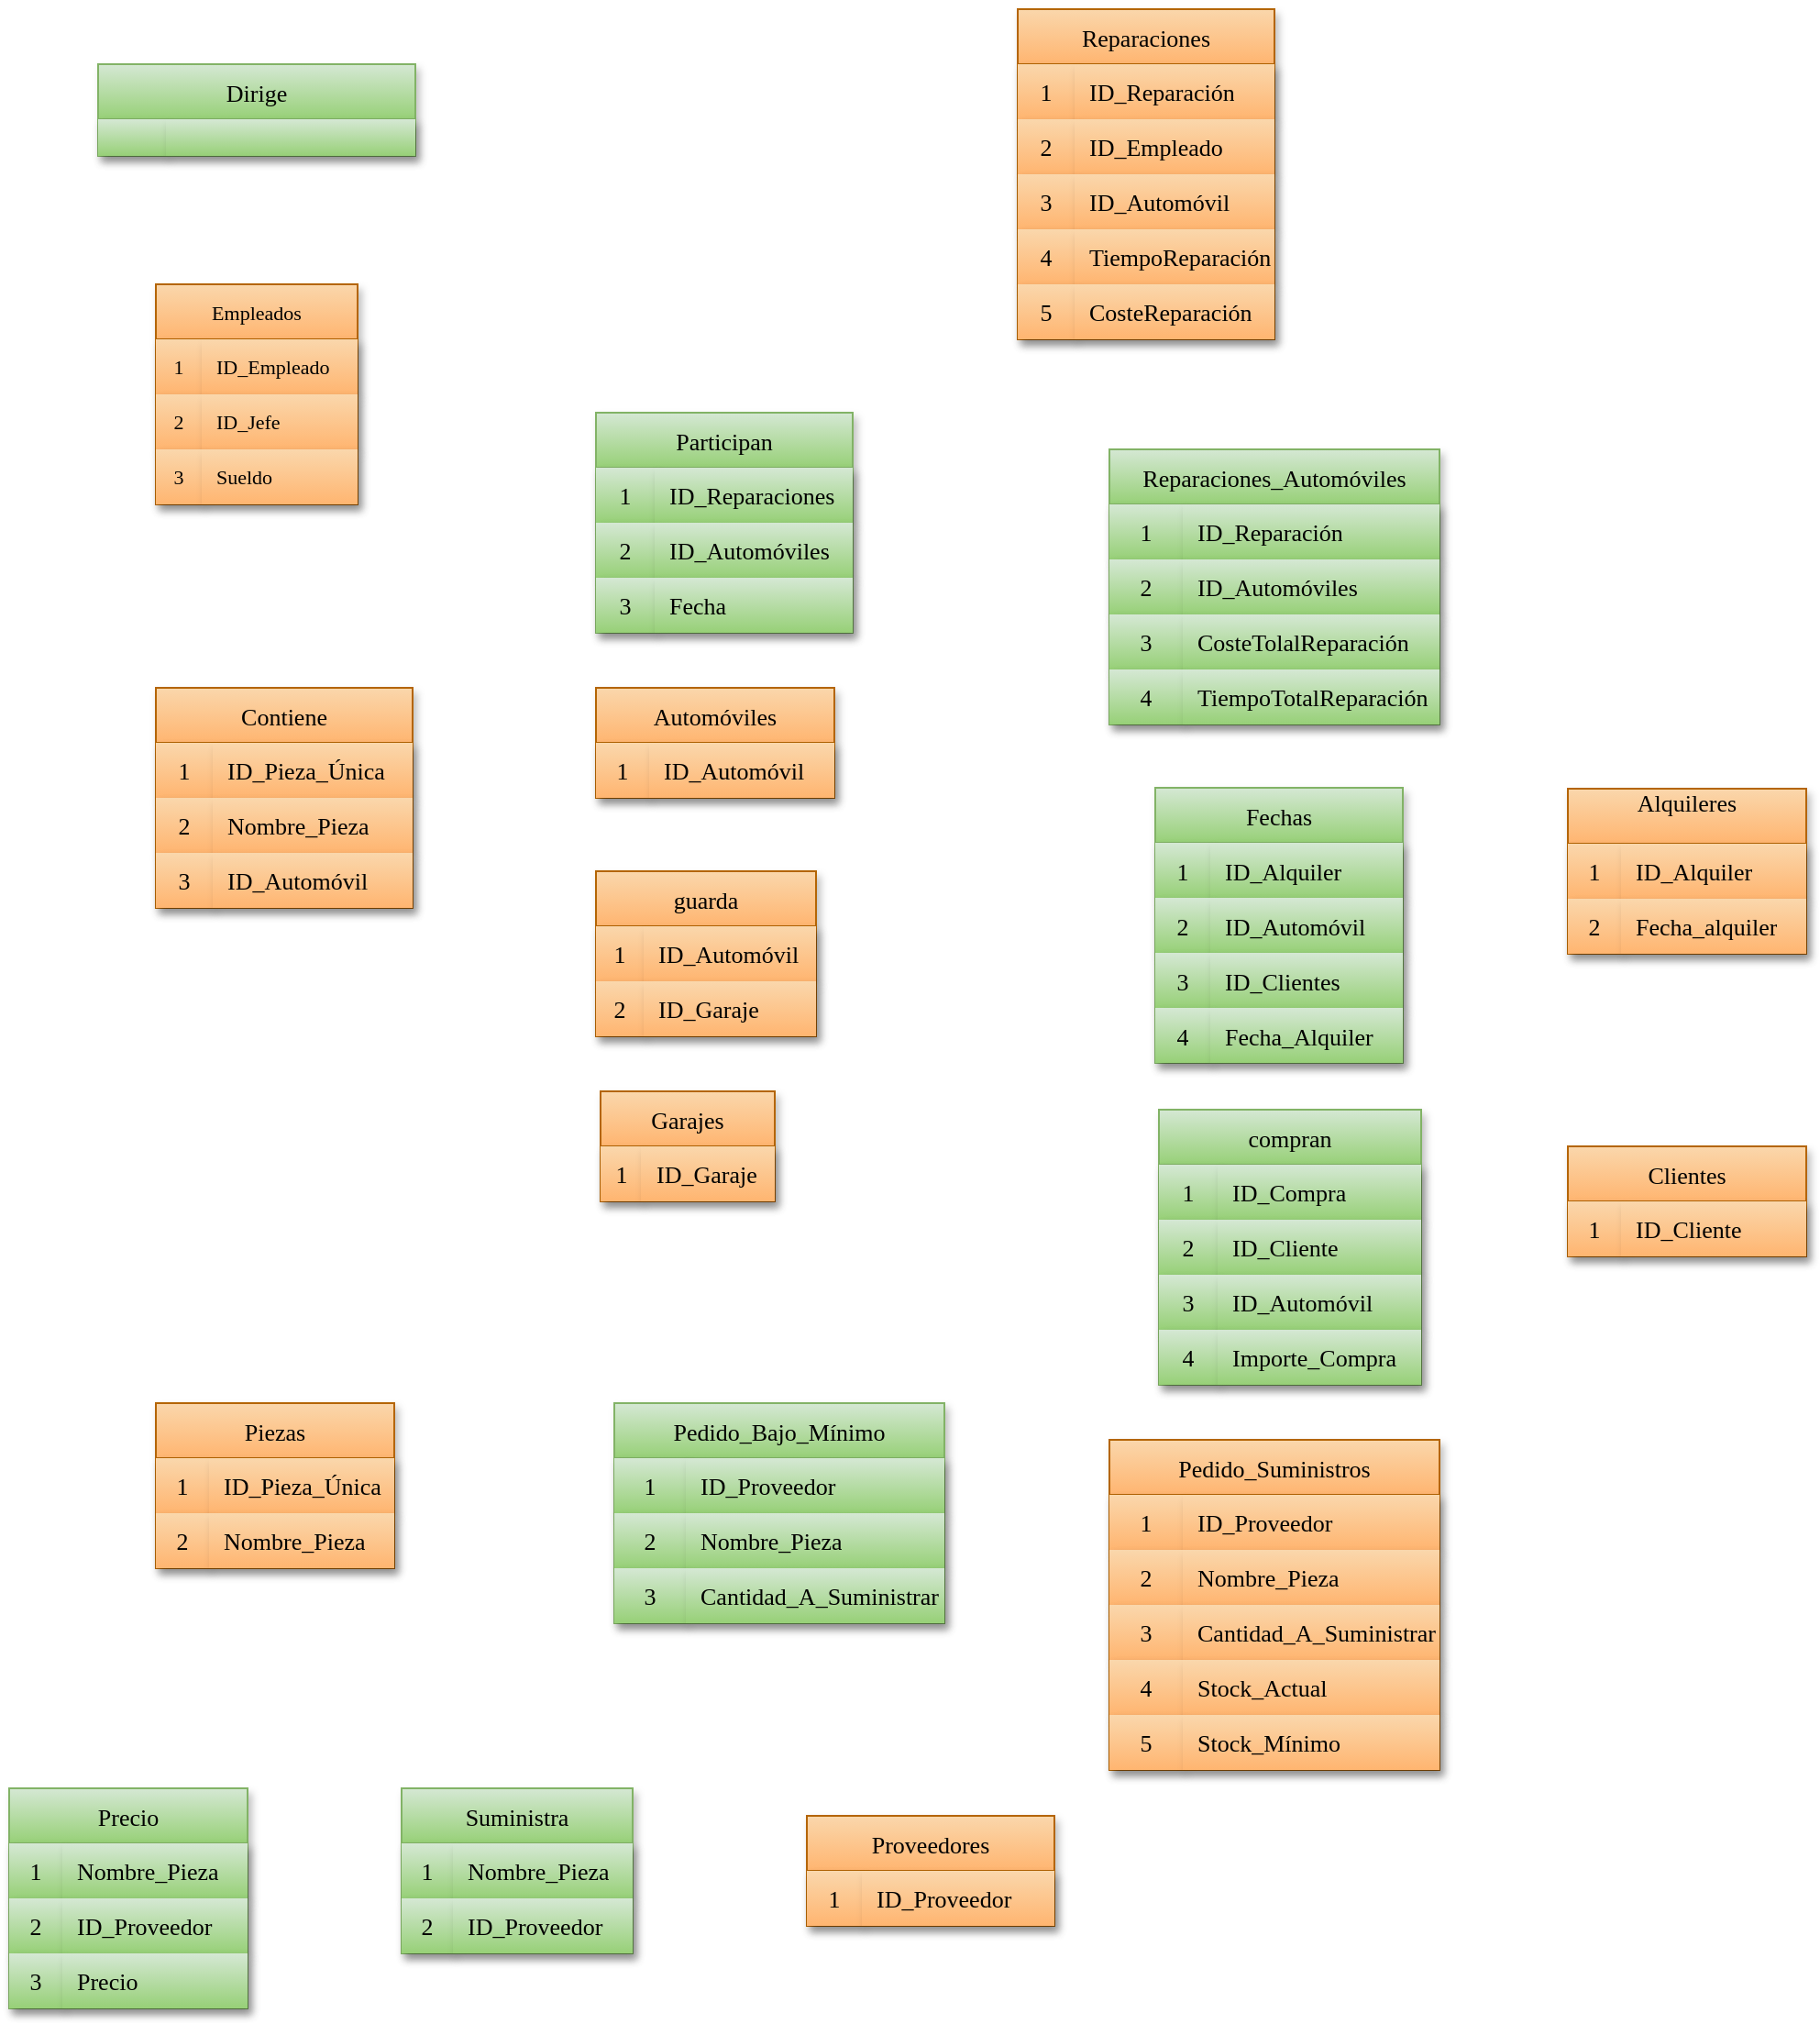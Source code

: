 <mxfile version="24.8.6">
  <diagram id="C5RBs43oDa-KdzZeNtuy" name="Page-1">
    <mxGraphModel dx="1295" dy="1836" grid="1" gridSize="10" guides="1" tooltips="1" connect="1" arrows="1" fold="1" page="1" pageScale="1" pageWidth="827" pageHeight="1169" math="0" shadow="0">
      <root>
        <mxCell id="WIyWlLk6GJQsqaUBKTNV-0" />
        <mxCell id="WIyWlLk6GJQsqaUBKTNV-1" parent="WIyWlLk6GJQsqaUBKTNV-0" />
        <mxCell id="Lp_pQAp0cszQT5dLAUMI-8" value="Dirige" style="shape=table;startSize=30;container=1;collapsible=0;childLayout=tableLayout;fixedRows=1;rowLines=0;fontStyle=0;strokeColor=#82b366;fontSize=13;fillColor=#d5e8d4;swimlaneFillColor=none;shadow=1;textShadow=0;labelBackgroundColor=none;labelBorderColor=none;gradientColor=#97d077;fontFamily=Times New Roman;" vertex="1" parent="WIyWlLk6GJQsqaUBKTNV-1">
          <mxGeometry x="58.5" y="70" width="173" height="50" as="geometry" />
        </mxCell>
        <mxCell id="Lp_pQAp0cszQT5dLAUMI-9" value="" style="shape=tableRow;horizontal=0;startSize=0;swimlaneHead=0;swimlaneBody=0;top=0;left=0;bottom=0;right=0;collapsible=0;dropTarget=0;fillColor=#d5e8d4;points=[[0,0.5],[1,0.5]];portConstraint=eastwest;strokeColor=#82b366;fontSize=13;swimlaneFillColor=none;shadow=1;textShadow=0;labelBackgroundColor=none;labelBorderColor=none;gradientColor=#97d077;fontFamily=Times New Roman;" vertex="1" parent="Lp_pQAp0cszQT5dLAUMI-8">
          <mxGeometry y="30" width="173" height="20" as="geometry" />
        </mxCell>
        <mxCell id="Lp_pQAp0cszQT5dLAUMI-10" value="" style="shape=partialRectangle;html=1;whiteSpace=wrap;connectable=0;fillColor=#d5e8d4;top=0;left=0;bottom=0;right=0;overflow=hidden;pointerEvents=1;strokeColor=#82b366;fontSize=13;swimlaneFillColor=none;shadow=1;textShadow=0;labelBackgroundColor=none;labelBorderColor=none;gradientColor=#97d077;fontFamily=Times New Roman;" vertex="1" parent="Lp_pQAp0cszQT5dLAUMI-9">
          <mxGeometry width="37" height="20" as="geometry">
            <mxRectangle width="37" height="20" as="alternateBounds" />
          </mxGeometry>
        </mxCell>
        <mxCell id="Lp_pQAp0cszQT5dLAUMI-11" value="" style="shape=partialRectangle;html=1;whiteSpace=wrap;connectable=0;fillColor=#d5e8d4;top=0;left=0;bottom=0;right=0;align=left;spacingLeft=6;overflow=hidden;strokeColor=#82b366;fontSize=13;swimlaneFillColor=none;shadow=1;textShadow=0;labelBackgroundColor=none;labelBorderColor=none;gradientColor=#97d077;fontFamily=Times New Roman;" vertex="1" parent="Lp_pQAp0cszQT5dLAUMI-9">
          <mxGeometry x="37" width="136" height="20" as="geometry">
            <mxRectangle width="136" height="20" as="alternateBounds" />
          </mxGeometry>
        </mxCell>
        <mxCell id="Lp_pQAp0cszQT5dLAUMI-18" value="Reparaciones" style="shape=table;startSize=30;container=1;collapsible=0;childLayout=tableLayout;fixedRows=1;rowLines=0;fontStyle=0;strokeColor=#b46504;fontSize=13;fillColor=#fad7ac;swimlaneFillColor=none;shadow=1;textShadow=0;labelBackgroundColor=none;labelBorderColor=none;gradientColor=#FFB570;fontFamily=Times New Roman;" vertex="1" parent="WIyWlLk6GJQsqaUBKTNV-1">
          <mxGeometry x="560" y="40" width="140" height="180" as="geometry" />
        </mxCell>
        <mxCell id="Lp_pQAp0cszQT5dLAUMI-19" value="" style="shape=tableRow;horizontal=0;startSize=0;swimlaneHead=0;swimlaneBody=0;top=0;left=0;bottom=0;right=0;collapsible=0;dropTarget=0;fillColor=#fad7ac;points=[[0,0.5],[1,0.5]];portConstraint=eastwest;strokeColor=#b46504;fontSize=13;swimlaneFillColor=none;shadow=1;textShadow=0;labelBackgroundColor=none;labelBorderColor=none;gradientColor=#FFB570;fontFamily=Times New Roman;" vertex="1" parent="Lp_pQAp0cszQT5dLAUMI-18">
          <mxGeometry y="30" width="140" height="30" as="geometry" />
        </mxCell>
        <mxCell id="Lp_pQAp0cszQT5dLAUMI-20" value="1" style="shape=partialRectangle;html=1;whiteSpace=wrap;connectable=0;fillColor=#fad7ac;top=0;left=0;bottom=0;right=0;overflow=hidden;pointerEvents=1;strokeColor=#b46504;fontSize=13;swimlaneFillColor=none;shadow=1;textShadow=0;labelBackgroundColor=none;labelBorderColor=none;gradientColor=#FFB570;fontFamily=Times New Roman;" vertex="1" parent="Lp_pQAp0cszQT5dLAUMI-19">
          <mxGeometry width="31" height="30" as="geometry">
            <mxRectangle width="31" height="30" as="alternateBounds" />
          </mxGeometry>
        </mxCell>
        <mxCell id="Lp_pQAp0cszQT5dLAUMI-21" value="ID_Reparación" style="shape=partialRectangle;html=1;whiteSpace=wrap;connectable=0;fillColor=#fad7ac;top=0;left=0;bottom=0;right=0;align=left;spacingLeft=6;overflow=hidden;strokeColor=#b46504;fontSize=13;swimlaneFillColor=none;shadow=1;textShadow=0;labelBackgroundColor=none;labelBorderColor=none;gradientColor=#FFB570;fontFamily=Times New Roman;" vertex="1" parent="Lp_pQAp0cszQT5dLAUMI-19">
          <mxGeometry x="31" width="109" height="30" as="geometry">
            <mxRectangle width="109" height="30" as="alternateBounds" />
          </mxGeometry>
        </mxCell>
        <mxCell id="Lp_pQAp0cszQT5dLAUMI-211" style="shape=tableRow;horizontal=0;startSize=0;swimlaneHead=0;swimlaneBody=0;top=0;left=0;bottom=0;right=0;collapsible=0;dropTarget=0;fillColor=#fad7ac;points=[[0,0.5],[1,0.5]];portConstraint=eastwest;strokeColor=#b46504;fontSize=13;swimlaneFillColor=none;shadow=1;textShadow=0;labelBackgroundColor=none;labelBorderColor=none;gradientColor=#FFB570;fontFamily=Times New Roman;" vertex="1" parent="Lp_pQAp0cszQT5dLAUMI-18">
          <mxGeometry y="60" width="140" height="30" as="geometry" />
        </mxCell>
        <mxCell id="Lp_pQAp0cszQT5dLAUMI-212" value="2" style="shape=partialRectangle;html=1;whiteSpace=wrap;connectable=0;fillColor=#fad7ac;top=0;left=0;bottom=0;right=0;overflow=hidden;pointerEvents=1;strokeColor=#b46504;fontSize=13;swimlaneFillColor=none;shadow=1;textShadow=0;labelBackgroundColor=none;labelBorderColor=none;gradientColor=#FFB570;fontFamily=Times New Roman;" vertex="1" parent="Lp_pQAp0cszQT5dLAUMI-211">
          <mxGeometry width="31" height="30" as="geometry">
            <mxRectangle width="31" height="30" as="alternateBounds" />
          </mxGeometry>
        </mxCell>
        <mxCell id="Lp_pQAp0cszQT5dLAUMI-213" value="ID_Empleado" style="shape=partialRectangle;html=1;whiteSpace=wrap;connectable=0;fillColor=#fad7ac;top=0;left=0;bottom=0;right=0;align=left;spacingLeft=6;overflow=hidden;strokeColor=#b46504;fontSize=13;swimlaneFillColor=none;shadow=1;textShadow=0;labelBackgroundColor=none;labelBorderColor=none;gradientColor=#FFB570;fontFamily=Times New Roman;" vertex="1" parent="Lp_pQAp0cszQT5dLAUMI-211">
          <mxGeometry x="31" width="109" height="30" as="geometry">
            <mxRectangle width="109" height="30" as="alternateBounds" />
          </mxGeometry>
        </mxCell>
        <mxCell id="Lp_pQAp0cszQT5dLAUMI-214" style="shape=tableRow;horizontal=0;startSize=0;swimlaneHead=0;swimlaneBody=0;top=0;left=0;bottom=0;right=0;collapsible=0;dropTarget=0;fillColor=#fad7ac;points=[[0,0.5],[1,0.5]];portConstraint=eastwest;strokeColor=#b46504;fontSize=13;swimlaneFillColor=none;shadow=1;textShadow=0;labelBackgroundColor=none;labelBorderColor=none;gradientColor=#FFB570;fontFamily=Times New Roman;" vertex="1" parent="Lp_pQAp0cszQT5dLAUMI-18">
          <mxGeometry y="90" width="140" height="30" as="geometry" />
        </mxCell>
        <mxCell id="Lp_pQAp0cszQT5dLAUMI-215" value="3" style="shape=partialRectangle;html=1;whiteSpace=wrap;connectable=0;fillColor=#fad7ac;top=0;left=0;bottom=0;right=0;overflow=hidden;pointerEvents=1;strokeColor=#b46504;fontSize=13;swimlaneFillColor=none;shadow=1;textShadow=0;labelBackgroundColor=none;labelBorderColor=none;gradientColor=#FFB570;fontFamily=Times New Roman;" vertex="1" parent="Lp_pQAp0cszQT5dLAUMI-214">
          <mxGeometry width="31" height="30" as="geometry">
            <mxRectangle width="31" height="30" as="alternateBounds" />
          </mxGeometry>
        </mxCell>
        <mxCell id="Lp_pQAp0cszQT5dLAUMI-216" value="ID_Automóvil" style="shape=partialRectangle;html=1;whiteSpace=wrap;connectable=0;fillColor=#fad7ac;top=0;left=0;bottom=0;right=0;align=left;spacingLeft=6;overflow=hidden;strokeColor=#b46504;fontSize=13;swimlaneFillColor=none;shadow=1;textShadow=0;labelBackgroundColor=none;labelBorderColor=none;gradientColor=#FFB570;fontFamily=Times New Roman;" vertex="1" parent="Lp_pQAp0cszQT5dLAUMI-214">
          <mxGeometry x="31" width="109" height="30" as="geometry">
            <mxRectangle width="109" height="30" as="alternateBounds" />
          </mxGeometry>
        </mxCell>
        <mxCell id="Lp_pQAp0cszQT5dLAUMI-22" value="" style="shape=tableRow;horizontal=0;startSize=0;swimlaneHead=0;swimlaneBody=0;top=0;left=0;bottom=0;right=0;collapsible=0;dropTarget=0;fillColor=#fad7ac;points=[[0,0.5],[1,0.5]];portConstraint=eastwest;strokeColor=#b46504;fontSize=13;swimlaneFillColor=none;shadow=1;textShadow=0;labelBackgroundColor=none;labelBorderColor=none;gradientColor=#FFB570;fontFamily=Times New Roman;" vertex="1" parent="Lp_pQAp0cszQT5dLAUMI-18">
          <mxGeometry y="120" width="140" height="30" as="geometry" />
        </mxCell>
        <mxCell id="Lp_pQAp0cszQT5dLAUMI-23" value="4" style="shape=partialRectangle;html=1;whiteSpace=wrap;connectable=0;fillColor=#fad7ac;top=0;left=0;bottom=0;right=0;overflow=hidden;strokeColor=#b46504;fontSize=13;swimlaneFillColor=none;shadow=1;textShadow=0;labelBackgroundColor=none;labelBorderColor=none;gradientColor=#FFB570;fontFamily=Times New Roman;" vertex="1" parent="Lp_pQAp0cszQT5dLAUMI-22">
          <mxGeometry width="31" height="30" as="geometry">
            <mxRectangle width="31" height="30" as="alternateBounds" />
          </mxGeometry>
        </mxCell>
        <mxCell id="Lp_pQAp0cszQT5dLAUMI-24" value="TiempoReparación" style="shape=partialRectangle;html=1;whiteSpace=wrap;connectable=0;fillColor=#fad7ac;top=0;left=0;bottom=0;right=0;align=left;spacingLeft=6;overflow=hidden;strokeColor=#b46504;fontSize=13;swimlaneFillColor=none;shadow=1;textShadow=0;labelBackgroundColor=none;labelBorderColor=none;gradientColor=#FFB570;fontFamily=Times New Roman;" vertex="1" parent="Lp_pQAp0cszQT5dLAUMI-22">
          <mxGeometry x="31" width="109" height="30" as="geometry">
            <mxRectangle width="109" height="30" as="alternateBounds" />
          </mxGeometry>
        </mxCell>
        <mxCell id="Lp_pQAp0cszQT5dLAUMI-25" value="" style="shape=tableRow;horizontal=0;startSize=0;swimlaneHead=0;swimlaneBody=0;top=0;left=0;bottom=0;right=0;collapsible=0;dropTarget=0;fillColor=#fad7ac;points=[[0,0.5],[1,0.5]];portConstraint=eastwest;strokeColor=#b46504;fontSize=13;swimlaneFillColor=none;shadow=1;textShadow=0;labelBackgroundColor=none;labelBorderColor=none;gradientColor=#FFB570;fontFamily=Times New Roman;" vertex="1" parent="Lp_pQAp0cszQT5dLAUMI-18">
          <mxGeometry y="150" width="140" height="30" as="geometry" />
        </mxCell>
        <mxCell id="Lp_pQAp0cszQT5dLAUMI-26" value="5" style="shape=partialRectangle;html=1;whiteSpace=wrap;connectable=0;fillColor=#fad7ac;top=0;left=0;bottom=0;right=0;overflow=hidden;strokeColor=#b46504;fontSize=13;swimlaneFillColor=none;shadow=1;textShadow=0;labelBackgroundColor=none;labelBorderColor=none;gradientColor=#FFB570;fontFamily=Times New Roman;" vertex="1" parent="Lp_pQAp0cszQT5dLAUMI-25">
          <mxGeometry width="31" height="30" as="geometry">
            <mxRectangle width="31" height="30" as="alternateBounds" />
          </mxGeometry>
        </mxCell>
        <mxCell id="Lp_pQAp0cszQT5dLAUMI-27" value="CosteReparación" style="shape=partialRectangle;html=1;whiteSpace=wrap;connectable=0;fillColor=#fad7ac;top=0;left=0;bottom=0;right=0;align=left;spacingLeft=6;overflow=hidden;strokeColor=#b46504;fontSize=13;swimlaneFillColor=none;shadow=1;textShadow=0;labelBackgroundColor=none;labelBorderColor=none;gradientColor=#FFB570;fontFamily=Times New Roman;" vertex="1" parent="Lp_pQAp0cszQT5dLAUMI-25">
          <mxGeometry x="31" width="109" height="30" as="geometry">
            <mxRectangle width="109" height="30" as="alternateBounds" />
          </mxGeometry>
        </mxCell>
        <mxCell id="Lp_pQAp0cszQT5dLAUMI-28" value="Participan" style="shape=table;startSize=30;container=1;collapsible=0;childLayout=tableLayout;fixedRows=1;rowLines=0;fontStyle=0;strokeColor=#82b366;fontSize=13;fillColor=#d5e8d4;swimlaneFillColor=none;shadow=1;textShadow=0;labelBackgroundColor=none;labelBorderColor=none;gradientColor=#97d077;fontFamily=Times New Roman;" vertex="1" parent="WIyWlLk6GJQsqaUBKTNV-1">
          <mxGeometry x="330" y="260" width="140" height="120" as="geometry" />
        </mxCell>
        <mxCell id="Lp_pQAp0cszQT5dLAUMI-29" value="" style="shape=tableRow;horizontal=0;startSize=0;swimlaneHead=0;swimlaneBody=0;top=0;left=0;bottom=0;right=0;collapsible=0;dropTarget=0;fillColor=#d5e8d4;points=[[0,0.5],[1,0.5]];portConstraint=eastwest;strokeColor=#82b366;fontSize=13;swimlaneFillColor=none;shadow=1;textShadow=0;labelBackgroundColor=none;labelBorderColor=none;gradientColor=#97d077;fontFamily=Times New Roman;" vertex="1" parent="Lp_pQAp0cszQT5dLAUMI-28">
          <mxGeometry y="30" width="140" height="30" as="geometry" />
        </mxCell>
        <mxCell id="Lp_pQAp0cszQT5dLAUMI-30" value="1" style="shape=partialRectangle;html=1;whiteSpace=wrap;connectable=0;fillColor=#d5e8d4;top=0;left=0;bottom=0;right=0;overflow=hidden;pointerEvents=1;strokeColor=#82b366;fontSize=13;swimlaneFillColor=none;shadow=1;textShadow=0;labelBackgroundColor=none;labelBorderColor=none;gradientColor=#97d077;fontFamily=Times New Roman;" vertex="1" parent="Lp_pQAp0cszQT5dLAUMI-29">
          <mxGeometry width="32" height="30" as="geometry">
            <mxRectangle width="32" height="30" as="alternateBounds" />
          </mxGeometry>
        </mxCell>
        <mxCell id="Lp_pQAp0cszQT5dLAUMI-31" value="ID_Reparaciones" style="shape=partialRectangle;html=1;whiteSpace=wrap;connectable=0;fillColor=#d5e8d4;top=0;left=0;bottom=0;right=0;align=left;spacingLeft=6;overflow=hidden;strokeColor=#82b366;fontSize=13;swimlaneFillColor=none;shadow=1;textShadow=0;labelBackgroundColor=none;labelBorderColor=none;gradientColor=#97d077;fontFamily=Times New Roman;" vertex="1" parent="Lp_pQAp0cszQT5dLAUMI-29">
          <mxGeometry x="32" width="108" height="30" as="geometry">
            <mxRectangle width="108" height="30" as="alternateBounds" />
          </mxGeometry>
        </mxCell>
        <mxCell id="Lp_pQAp0cszQT5dLAUMI-32" value="" style="shape=tableRow;horizontal=0;startSize=0;swimlaneHead=0;swimlaneBody=0;top=0;left=0;bottom=0;right=0;collapsible=0;dropTarget=0;fillColor=#d5e8d4;points=[[0,0.5],[1,0.5]];portConstraint=eastwest;strokeColor=#82b366;fontSize=13;swimlaneFillColor=none;shadow=1;textShadow=0;labelBackgroundColor=none;labelBorderColor=none;gradientColor=#97d077;fontFamily=Times New Roman;" vertex="1" parent="Lp_pQAp0cszQT5dLAUMI-28">
          <mxGeometry y="60" width="140" height="30" as="geometry" />
        </mxCell>
        <mxCell id="Lp_pQAp0cszQT5dLAUMI-33" value="2" style="shape=partialRectangle;html=1;whiteSpace=wrap;connectable=0;fillColor=#d5e8d4;top=0;left=0;bottom=0;right=0;overflow=hidden;strokeColor=#82b366;fontSize=13;swimlaneFillColor=none;shadow=1;textShadow=0;labelBackgroundColor=none;labelBorderColor=none;gradientColor=#97d077;fontFamily=Times New Roman;" vertex="1" parent="Lp_pQAp0cszQT5dLAUMI-32">
          <mxGeometry width="32" height="30" as="geometry">
            <mxRectangle width="32" height="30" as="alternateBounds" />
          </mxGeometry>
        </mxCell>
        <mxCell id="Lp_pQAp0cszQT5dLAUMI-34" value="ID_Automóviles" style="shape=partialRectangle;html=1;whiteSpace=wrap;connectable=0;fillColor=#d5e8d4;top=0;left=0;bottom=0;right=0;align=left;spacingLeft=6;overflow=hidden;strokeColor=#82b366;fontSize=13;swimlaneFillColor=none;shadow=1;textShadow=0;labelBackgroundColor=none;labelBorderColor=none;gradientColor=#97d077;fontFamily=Times New Roman;" vertex="1" parent="Lp_pQAp0cszQT5dLAUMI-32">
          <mxGeometry x="32" width="108" height="30" as="geometry">
            <mxRectangle width="108" height="30" as="alternateBounds" />
          </mxGeometry>
        </mxCell>
        <mxCell id="Lp_pQAp0cszQT5dLAUMI-239" style="shape=tableRow;horizontal=0;startSize=0;swimlaneHead=0;swimlaneBody=0;top=0;left=0;bottom=0;right=0;collapsible=0;dropTarget=0;fillColor=#d5e8d4;points=[[0,0.5],[1,0.5]];portConstraint=eastwest;strokeColor=#82b366;fontSize=13;swimlaneFillColor=none;shadow=1;textShadow=0;labelBackgroundColor=none;labelBorderColor=none;gradientColor=#97d077;fontFamily=Times New Roman;" vertex="1" parent="Lp_pQAp0cszQT5dLAUMI-28">
          <mxGeometry y="90" width="140" height="30" as="geometry" />
        </mxCell>
        <mxCell id="Lp_pQAp0cszQT5dLAUMI-240" value="3" style="shape=partialRectangle;html=1;whiteSpace=wrap;connectable=0;fillColor=#d5e8d4;top=0;left=0;bottom=0;right=0;overflow=hidden;strokeColor=#82b366;fontSize=13;swimlaneFillColor=none;shadow=1;textShadow=0;labelBackgroundColor=none;labelBorderColor=none;gradientColor=#97d077;fontFamily=Times New Roman;" vertex="1" parent="Lp_pQAp0cszQT5dLAUMI-239">
          <mxGeometry width="32" height="30" as="geometry">
            <mxRectangle width="32" height="30" as="alternateBounds" />
          </mxGeometry>
        </mxCell>
        <mxCell id="Lp_pQAp0cszQT5dLAUMI-241" value="Fecha" style="shape=partialRectangle;html=1;whiteSpace=wrap;connectable=0;fillColor=#d5e8d4;top=0;left=0;bottom=0;right=0;align=left;spacingLeft=6;overflow=hidden;strokeColor=#82b366;fontSize=13;swimlaneFillColor=none;shadow=1;textShadow=0;labelBackgroundColor=none;labelBorderColor=none;gradientColor=#97d077;fontFamily=Times New Roman;" vertex="1" parent="Lp_pQAp0cszQT5dLAUMI-239">
          <mxGeometry x="32" width="108" height="30" as="geometry">
            <mxRectangle width="108" height="30" as="alternateBounds" />
          </mxGeometry>
        </mxCell>
        <mxCell id="Lp_pQAp0cszQT5dLAUMI-38" value="Reparaciones_Automóviles" style="shape=table;startSize=30;container=1;collapsible=0;childLayout=tableLayout;fixedRows=1;rowLines=0;fontStyle=0;strokeColor=#82b366;fontSize=13;fillColor=#d5e8d4;swimlaneFillColor=none;shadow=1;textShadow=0;labelBackgroundColor=none;labelBorderColor=none;gradientColor=#97d077;fontFamily=Times New Roman;" vertex="1" parent="WIyWlLk6GJQsqaUBKTNV-1">
          <mxGeometry x="610" y="280" width="180" height="150" as="geometry" />
        </mxCell>
        <mxCell id="Lp_pQAp0cszQT5dLAUMI-39" value="" style="shape=tableRow;horizontal=0;startSize=0;swimlaneHead=0;swimlaneBody=0;top=0;left=0;bottom=0;right=0;collapsible=0;dropTarget=0;fillColor=#d5e8d4;points=[[0,0.5],[1,0.5]];portConstraint=eastwest;strokeColor=#82b366;fontSize=13;swimlaneFillColor=none;shadow=1;textShadow=0;labelBackgroundColor=none;labelBorderColor=none;gradientColor=#97d077;fontFamily=Times New Roman;" vertex="1" parent="Lp_pQAp0cszQT5dLAUMI-38">
          <mxGeometry y="30" width="180" height="30" as="geometry" />
        </mxCell>
        <mxCell id="Lp_pQAp0cszQT5dLAUMI-40" value="1" style="shape=partialRectangle;html=1;whiteSpace=wrap;connectable=0;fillColor=#d5e8d4;top=0;left=0;bottom=0;right=0;overflow=hidden;pointerEvents=1;strokeColor=#82b366;fontSize=13;swimlaneFillColor=none;shadow=1;textShadow=0;labelBackgroundColor=none;labelBorderColor=none;gradientColor=#97d077;fontFamily=Times New Roman;" vertex="1" parent="Lp_pQAp0cszQT5dLAUMI-39">
          <mxGeometry width="40" height="30" as="geometry">
            <mxRectangle width="40" height="30" as="alternateBounds" />
          </mxGeometry>
        </mxCell>
        <mxCell id="Lp_pQAp0cszQT5dLAUMI-41" value="ID_Reparación" style="shape=partialRectangle;html=1;whiteSpace=wrap;connectable=0;fillColor=#d5e8d4;top=0;left=0;bottom=0;right=0;align=left;spacingLeft=6;overflow=hidden;strokeColor=#82b366;fontSize=13;swimlaneFillColor=none;shadow=1;textShadow=0;labelBackgroundColor=none;labelBorderColor=none;gradientColor=#97d077;fontFamily=Times New Roman;" vertex="1" parent="Lp_pQAp0cszQT5dLAUMI-39">
          <mxGeometry x="40" width="140" height="30" as="geometry">
            <mxRectangle width="140" height="30" as="alternateBounds" />
          </mxGeometry>
        </mxCell>
        <mxCell id="Lp_pQAp0cszQT5dLAUMI-42" value="" style="shape=tableRow;horizontal=0;startSize=0;swimlaneHead=0;swimlaneBody=0;top=0;left=0;bottom=0;right=0;collapsible=0;dropTarget=0;fillColor=#d5e8d4;points=[[0,0.5],[1,0.5]];portConstraint=eastwest;strokeColor=#82b366;fontSize=13;swimlaneFillColor=none;shadow=1;textShadow=0;labelBackgroundColor=none;labelBorderColor=none;gradientColor=#97d077;fontFamily=Times New Roman;" vertex="1" parent="Lp_pQAp0cszQT5dLAUMI-38">
          <mxGeometry y="60" width="180" height="30" as="geometry" />
        </mxCell>
        <mxCell id="Lp_pQAp0cszQT5dLAUMI-43" value="2" style="shape=partialRectangle;html=1;whiteSpace=wrap;connectable=0;fillColor=#d5e8d4;top=0;left=0;bottom=0;right=0;overflow=hidden;strokeColor=#82b366;fontSize=13;swimlaneFillColor=none;shadow=1;textShadow=0;labelBackgroundColor=none;labelBorderColor=none;gradientColor=#97d077;fontFamily=Times New Roman;" vertex="1" parent="Lp_pQAp0cszQT5dLAUMI-42">
          <mxGeometry width="40" height="30" as="geometry">
            <mxRectangle width="40" height="30" as="alternateBounds" />
          </mxGeometry>
        </mxCell>
        <mxCell id="Lp_pQAp0cszQT5dLAUMI-44" value="ID_Automóviles" style="shape=partialRectangle;html=1;whiteSpace=wrap;connectable=0;fillColor=#d5e8d4;top=0;left=0;bottom=0;right=0;align=left;spacingLeft=6;overflow=hidden;strokeColor=#82b366;fontSize=13;swimlaneFillColor=none;shadow=1;textShadow=0;labelBackgroundColor=none;labelBorderColor=none;gradientColor=#97d077;fontFamily=Times New Roman;" vertex="1" parent="Lp_pQAp0cszQT5dLAUMI-42">
          <mxGeometry x="40" width="140" height="30" as="geometry">
            <mxRectangle width="140" height="30" as="alternateBounds" />
          </mxGeometry>
        </mxCell>
        <mxCell id="Lp_pQAp0cszQT5dLAUMI-45" value="" style="shape=tableRow;horizontal=0;startSize=0;swimlaneHead=0;swimlaneBody=0;top=0;left=0;bottom=0;right=0;collapsible=0;dropTarget=0;fillColor=#d5e8d4;points=[[0,0.5],[1,0.5]];portConstraint=eastwest;strokeColor=#82b366;fontSize=13;swimlaneFillColor=none;shadow=1;textShadow=0;labelBackgroundColor=none;labelBorderColor=none;gradientColor=#97d077;fontFamily=Times New Roman;" vertex="1" parent="Lp_pQAp0cszQT5dLAUMI-38">
          <mxGeometry y="90" width="180" height="30" as="geometry" />
        </mxCell>
        <mxCell id="Lp_pQAp0cszQT5dLAUMI-46" value="3" style="shape=partialRectangle;html=1;whiteSpace=wrap;connectable=0;fillColor=#d5e8d4;top=0;left=0;bottom=0;right=0;overflow=hidden;strokeColor=#82b366;fontSize=13;swimlaneFillColor=none;shadow=1;textShadow=0;labelBackgroundColor=none;labelBorderColor=none;gradientColor=#97d077;fontFamily=Times New Roman;" vertex="1" parent="Lp_pQAp0cszQT5dLAUMI-45">
          <mxGeometry width="40" height="30" as="geometry">
            <mxRectangle width="40" height="30" as="alternateBounds" />
          </mxGeometry>
        </mxCell>
        <mxCell id="Lp_pQAp0cszQT5dLAUMI-47" value="CosteTolalReparación" style="shape=partialRectangle;html=1;whiteSpace=wrap;connectable=0;fillColor=#d5e8d4;top=0;left=0;bottom=0;right=0;align=left;spacingLeft=6;overflow=hidden;strokeColor=#82b366;fontSize=13;swimlaneFillColor=none;shadow=1;textShadow=0;labelBackgroundColor=none;labelBorderColor=none;gradientColor=#97d077;fontFamily=Times New Roman;" vertex="1" parent="Lp_pQAp0cszQT5dLAUMI-45">
          <mxGeometry x="40" width="140" height="30" as="geometry">
            <mxRectangle width="140" height="30" as="alternateBounds" />
          </mxGeometry>
        </mxCell>
        <mxCell id="Lp_pQAp0cszQT5dLAUMI-220" style="shape=tableRow;horizontal=0;startSize=0;swimlaneHead=0;swimlaneBody=0;top=0;left=0;bottom=0;right=0;collapsible=0;dropTarget=0;fillColor=#d5e8d4;points=[[0,0.5],[1,0.5]];portConstraint=eastwest;strokeColor=#82b366;fontSize=13;swimlaneFillColor=none;shadow=1;textShadow=0;labelBackgroundColor=none;labelBorderColor=none;gradientColor=#97d077;fontFamily=Times New Roman;" vertex="1" parent="Lp_pQAp0cszQT5dLAUMI-38">
          <mxGeometry y="120" width="180" height="30" as="geometry" />
        </mxCell>
        <mxCell id="Lp_pQAp0cszQT5dLAUMI-221" value="4" style="shape=partialRectangle;html=1;whiteSpace=wrap;connectable=0;fillColor=#d5e8d4;top=0;left=0;bottom=0;right=0;overflow=hidden;strokeColor=#82b366;fontSize=13;swimlaneFillColor=none;shadow=1;textShadow=0;labelBackgroundColor=none;labelBorderColor=none;gradientColor=#97d077;fontFamily=Times New Roman;" vertex="1" parent="Lp_pQAp0cszQT5dLAUMI-220">
          <mxGeometry width="40" height="30" as="geometry">
            <mxRectangle width="40" height="30" as="alternateBounds" />
          </mxGeometry>
        </mxCell>
        <mxCell id="Lp_pQAp0cszQT5dLAUMI-222" value="TiempoTotalReparación" style="shape=partialRectangle;html=1;whiteSpace=wrap;connectable=0;fillColor=#d5e8d4;top=0;left=0;bottom=0;right=0;align=left;spacingLeft=6;overflow=hidden;strokeColor=#82b366;fontSize=13;swimlaneFillColor=none;shadow=1;textShadow=0;labelBackgroundColor=none;labelBorderColor=none;gradientColor=#97d077;fontFamily=Times New Roman;" vertex="1" parent="Lp_pQAp0cszQT5dLAUMI-220">
          <mxGeometry x="40" width="140" height="30" as="geometry">
            <mxRectangle width="140" height="30" as="alternateBounds" />
          </mxGeometry>
        </mxCell>
        <mxCell id="Lp_pQAp0cszQT5dLAUMI-48" value="Precio" style="shape=table;startSize=30;container=1;collapsible=0;childLayout=tableLayout;fixedRows=1;rowLines=0;fontStyle=0;strokeColor=#82b366;fontSize=13;fillColor=#d5e8d4;swimlaneFillColor=none;shadow=1;textShadow=0;labelBackgroundColor=none;labelBorderColor=none;gradientColor=#97d077;fontFamily=Times New Roman;" vertex="1" parent="WIyWlLk6GJQsqaUBKTNV-1">
          <mxGeometry x="10" y="1010" width="130" height="120" as="geometry" />
        </mxCell>
        <mxCell id="Lp_pQAp0cszQT5dLAUMI-49" value="" style="shape=tableRow;horizontal=0;startSize=0;swimlaneHead=0;swimlaneBody=0;top=0;left=0;bottom=0;right=0;collapsible=0;dropTarget=0;fillColor=#d5e8d4;points=[[0,0.5],[1,0.5]];portConstraint=eastwest;strokeColor=#82b366;fontSize=13;swimlaneFillColor=none;shadow=1;textShadow=0;labelBackgroundColor=none;labelBorderColor=none;gradientColor=#97d077;fontFamily=Times New Roman;" vertex="1" parent="Lp_pQAp0cszQT5dLAUMI-48">
          <mxGeometry y="30" width="130" height="30" as="geometry" />
        </mxCell>
        <mxCell id="Lp_pQAp0cszQT5dLAUMI-50" value="1" style="shape=partialRectangle;html=1;whiteSpace=wrap;connectable=0;fillColor=#d5e8d4;top=0;left=0;bottom=0;right=0;overflow=hidden;pointerEvents=1;strokeColor=#82b366;fontSize=13;swimlaneFillColor=none;shadow=1;textShadow=0;labelBackgroundColor=none;labelBorderColor=none;gradientColor=#97d077;fontFamily=Times New Roman;" vertex="1" parent="Lp_pQAp0cszQT5dLAUMI-49">
          <mxGeometry width="29" height="30" as="geometry">
            <mxRectangle width="29" height="30" as="alternateBounds" />
          </mxGeometry>
        </mxCell>
        <mxCell id="Lp_pQAp0cszQT5dLAUMI-51" value="Nombre_Pieza" style="shape=partialRectangle;html=1;whiteSpace=wrap;connectable=0;fillColor=#d5e8d4;top=0;left=0;bottom=0;right=0;align=left;spacingLeft=6;overflow=hidden;strokeColor=#82b366;fontSize=13;swimlaneFillColor=none;shadow=1;textShadow=0;labelBackgroundColor=none;labelBorderColor=none;gradientColor=#97d077;fontFamily=Times New Roman;" vertex="1" parent="Lp_pQAp0cszQT5dLAUMI-49">
          <mxGeometry x="29" width="101" height="30" as="geometry">
            <mxRectangle width="101" height="30" as="alternateBounds" />
          </mxGeometry>
        </mxCell>
        <mxCell id="Lp_pQAp0cszQT5dLAUMI-52" value="" style="shape=tableRow;horizontal=0;startSize=0;swimlaneHead=0;swimlaneBody=0;top=0;left=0;bottom=0;right=0;collapsible=0;dropTarget=0;fillColor=#d5e8d4;points=[[0,0.5],[1,0.5]];portConstraint=eastwest;strokeColor=#82b366;fontSize=13;swimlaneFillColor=none;shadow=1;textShadow=0;labelBackgroundColor=none;labelBorderColor=none;gradientColor=#97d077;fontFamily=Times New Roman;" vertex="1" parent="Lp_pQAp0cszQT5dLAUMI-48">
          <mxGeometry y="60" width="130" height="30" as="geometry" />
        </mxCell>
        <mxCell id="Lp_pQAp0cszQT5dLAUMI-53" value="2" style="shape=partialRectangle;html=1;whiteSpace=wrap;connectable=0;fillColor=#d5e8d4;top=0;left=0;bottom=0;right=0;overflow=hidden;strokeColor=#82b366;fontSize=13;swimlaneFillColor=none;shadow=1;textShadow=0;labelBackgroundColor=none;labelBorderColor=none;gradientColor=#97d077;fontFamily=Times New Roman;" vertex="1" parent="Lp_pQAp0cszQT5dLAUMI-52">
          <mxGeometry width="29" height="30" as="geometry">
            <mxRectangle width="29" height="30" as="alternateBounds" />
          </mxGeometry>
        </mxCell>
        <mxCell id="Lp_pQAp0cszQT5dLAUMI-54" value="ID_Proveedor" style="shape=partialRectangle;html=1;whiteSpace=wrap;connectable=0;fillColor=#d5e8d4;top=0;left=0;bottom=0;right=0;align=left;spacingLeft=6;overflow=hidden;strokeColor=#82b366;fontSize=13;swimlaneFillColor=none;shadow=1;textShadow=0;labelBackgroundColor=none;labelBorderColor=none;gradientColor=#97d077;fontFamily=Times New Roman;" vertex="1" parent="Lp_pQAp0cszQT5dLAUMI-52">
          <mxGeometry x="29" width="101" height="30" as="geometry">
            <mxRectangle width="101" height="30" as="alternateBounds" />
          </mxGeometry>
        </mxCell>
        <mxCell id="Lp_pQAp0cszQT5dLAUMI-236" style="shape=tableRow;horizontal=0;startSize=0;swimlaneHead=0;swimlaneBody=0;top=0;left=0;bottom=0;right=0;collapsible=0;dropTarget=0;fillColor=#d5e8d4;points=[[0,0.5],[1,0.5]];portConstraint=eastwest;strokeColor=#82b366;fontSize=13;swimlaneFillColor=none;shadow=1;textShadow=0;labelBackgroundColor=none;labelBorderColor=none;gradientColor=#97d077;fontFamily=Times New Roman;" vertex="1" parent="Lp_pQAp0cszQT5dLAUMI-48">
          <mxGeometry y="90" width="130" height="30" as="geometry" />
        </mxCell>
        <mxCell id="Lp_pQAp0cszQT5dLAUMI-237" value="3" style="shape=partialRectangle;html=1;whiteSpace=wrap;connectable=0;fillColor=#d5e8d4;top=0;left=0;bottom=0;right=0;overflow=hidden;strokeColor=#82b366;fontSize=13;swimlaneFillColor=none;shadow=1;textShadow=0;labelBackgroundColor=none;labelBorderColor=none;gradientColor=#97d077;fontFamily=Times New Roman;" vertex="1" parent="Lp_pQAp0cszQT5dLAUMI-236">
          <mxGeometry width="29" height="30" as="geometry">
            <mxRectangle width="29" height="30" as="alternateBounds" />
          </mxGeometry>
        </mxCell>
        <mxCell id="Lp_pQAp0cszQT5dLAUMI-238" value="Precio" style="shape=partialRectangle;html=1;whiteSpace=wrap;connectable=0;fillColor=#d5e8d4;top=0;left=0;bottom=0;right=0;align=left;spacingLeft=6;overflow=hidden;strokeColor=#82b366;fontSize=13;swimlaneFillColor=none;shadow=1;textShadow=0;labelBackgroundColor=none;labelBorderColor=none;gradientColor=#97d077;fontFamily=Times New Roman;" vertex="1" parent="Lp_pQAp0cszQT5dLAUMI-236">
          <mxGeometry x="29" width="101" height="30" as="geometry">
            <mxRectangle width="101" height="30" as="alternateBounds" />
          </mxGeometry>
        </mxCell>
        <mxCell id="Lp_pQAp0cszQT5dLAUMI-58" value="guarda" style="shape=table;startSize=30;container=1;collapsible=0;childLayout=tableLayout;fixedRows=1;rowLines=0;fontStyle=0;strokeColor=#b46504;fontSize=13;fillColor=#fad7ac;swimlaneFillColor=none;shadow=1;textShadow=0;labelBackgroundColor=none;labelBorderColor=none;gradientColor=#FFB570;fontFamily=Times New Roman;" vertex="1" parent="WIyWlLk6GJQsqaUBKTNV-1">
          <mxGeometry x="330" y="510" width="120" height="90" as="geometry" />
        </mxCell>
        <mxCell id="Lp_pQAp0cszQT5dLAUMI-59" value="" style="shape=tableRow;horizontal=0;startSize=0;swimlaneHead=0;swimlaneBody=0;top=0;left=0;bottom=0;right=0;collapsible=0;dropTarget=0;fillColor=#fad7ac;points=[[0,0.5],[1,0.5]];portConstraint=eastwest;strokeColor=#b46504;fontSize=13;swimlaneFillColor=none;shadow=1;textShadow=0;labelBackgroundColor=none;labelBorderColor=none;gradientColor=#FFB570;fontFamily=Times New Roman;" vertex="1" parent="Lp_pQAp0cszQT5dLAUMI-58">
          <mxGeometry y="30" width="120" height="30" as="geometry" />
        </mxCell>
        <mxCell id="Lp_pQAp0cszQT5dLAUMI-60" value="1" style="shape=partialRectangle;html=1;whiteSpace=wrap;connectable=0;fillColor=#fad7ac;top=0;left=0;bottom=0;right=0;overflow=hidden;pointerEvents=1;strokeColor=#b46504;fontSize=13;swimlaneFillColor=none;shadow=1;textShadow=0;labelBackgroundColor=none;labelBorderColor=none;gradientColor=#FFB570;fontFamily=Times New Roman;" vertex="1" parent="Lp_pQAp0cszQT5dLAUMI-59">
          <mxGeometry width="26" height="30" as="geometry">
            <mxRectangle width="26" height="30" as="alternateBounds" />
          </mxGeometry>
        </mxCell>
        <mxCell id="Lp_pQAp0cszQT5dLAUMI-61" value="ID_Automóvil" style="shape=partialRectangle;html=1;whiteSpace=wrap;connectable=0;fillColor=#fad7ac;top=0;left=0;bottom=0;right=0;align=left;spacingLeft=6;overflow=hidden;strokeColor=#b46504;fontSize=13;swimlaneFillColor=none;shadow=1;textShadow=0;labelBackgroundColor=none;labelBorderColor=none;gradientColor=#FFB570;fontFamily=Times New Roman;" vertex="1" parent="Lp_pQAp0cszQT5dLAUMI-59">
          <mxGeometry x="26" width="94" height="30" as="geometry">
            <mxRectangle width="94" height="30" as="alternateBounds" />
          </mxGeometry>
        </mxCell>
        <mxCell id="Lp_pQAp0cszQT5dLAUMI-62" value="" style="shape=tableRow;horizontal=0;startSize=0;swimlaneHead=0;swimlaneBody=0;top=0;left=0;bottom=0;right=0;collapsible=0;dropTarget=0;fillColor=#fad7ac;points=[[0,0.5],[1,0.5]];portConstraint=eastwest;strokeColor=#b46504;fontSize=13;swimlaneFillColor=none;shadow=1;textShadow=0;labelBackgroundColor=none;labelBorderColor=none;gradientColor=#FFB570;fontFamily=Times New Roman;" vertex="1" parent="Lp_pQAp0cszQT5dLAUMI-58">
          <mxGeometry y="60" width="120" height="30" as="geometry" />
        </mxCell>
        <mxCell id="Lp_pQAp0cszQT5dLAUMI-63" value="2" style="shape=partialRectangle;html=1;whiteSpace=wrap;connectable=0;fillColor=#fad7ac;top=0;left=0;bottom=0;right=0;overflow=hidden;strokeColor=#b46504;fontSize=13;swimlaneFillColor=none;shadow=1;textShadow=0;labelBackgroundColor=none;labelBorderColor=none;gradientColor=#FFB570;fontFamily=Times New Roman;" vertex="1" parent="Lp_pQAp0cszQT5dLAUMI-62">
          <mxGeometry width="26" height="30" as="geometry">
            <mxRectangle width="26" height="30" as="alternateBounds" />
          </mxGeometry>
        </mxCell>
        <mxCell id="Lp_pQAp0cszQT5dLAUMI-64" value="ID_Garaje" style="shape=partialRectangle;html=1;whiteSpace=wrap;connectable=0;fillColor=#fad7ac;top=0;left=0;bottom=0;right=0;align=left;spacingLeft=6;overflow=hidden;strokeColor=#b46504;fontSize=13;swimlaneFillColor=none;shadow=1;textShadow=0;labelBackgroundColor=none;labelBorderColor=none;gradientColor=#FFB570;fontFamily=Times New Roman;" vertex="1" parent="Lp_pQAp0cszQT5dLAUMI-62">
          <mxGeometry x="26" width="94" height="30" as="geometry">
            <mxRectangle width="94" height="30" as="alternateBounds" />
          </mxGeometry>
        </mxCell>
        <mxCell id="Lp_pQAp0cszQT5dLAUMI-68" value="Empleados" style="shape=table;startSize=30;container=1;collapsible=0;childLayout=tableLayout;fixedRows=1;rowLines=0;fontStyle=0;strokeColor=#b46504;fontSize=11;fillColor=#fad7ac;swimlaneFillColor=none;shadow=1;textShadow=0;labelBackgroundColor=none;labelBorderColor=none;gradientColor=#FFB570;fontFamily=Times New Roman;" vertex="1" parent="WIyWlLk6GJQsqaUBKTNV-1">
          <mxGeometry x="90" y="190" width="110" height="120" as="geometry" />
        </mxCell>
        <mxCell id="Lp_pQAp0cszQT5dLAUMI-69" value="" style="shape=tableRow;horizontal=0;startSize=0;swimlaneHead=0;swimlaneBody=0;top=0;left=0;bottom=0;right=0;collapsible=0;dropTarget=0;fillColor=#fad7ac;points=[[0,0.5],[1,0.5]];portConstraint=eastwest;strokeColor=#b46504;fontSize=11;swimlaneFillColor=none;shadow=1;textShadow=0;labelBackgroundColor=none;labelBorderColor=none;gradientColor=#FFB570;fontFamily=Times New Roman;" vertex="1" parent="Lp_pQAp0cszQT5dLAUMI-68">
          <mxGeometry y="30" width="110" height="30" as="geometry" />
        </mxCell>
        <mxCell id="Lp_pQAp0cszQT5dLAUMI-70" value="1" style="shape=partialRectangle;html=1;whiteSpace=wrap;connectable=0;fillColor=#fad7ac;top=0;left=0;bottom=0;right=0;overflow=hidden;pointerEvents=1;strokeColor=#b46504;fontSize=11;swimlaneFillColor=none;shadow=1;textShadow=0;labelBackgroundColor=none;labelBorderColor=none;gradientColor=#FFB570;fontFamily=Times New Roman;" vertex="1" parent="Lp_pQAp0cszQT5dLAUMI-69">
          <mxGeometry width="25" height="30" as="geometry">
            <mxRectangle width="25" height="30" as="alternateBounds" />
          </mxGeometry>
        </mxCell>
        <mxCell id="Lp_pQAp0cszQT5dLAUMI-71" value="ID_Empleado&lt;span style=&quot;white-space: pre; font-size: 11px;&quot;&gt;&#x9;&lt;/span&gt;&lt;span style=&quot;white-space: pre; font-size: 11px;&quot;&gt;&#x9;&lt;/span&gt;" style="shape=partialRectangle;html=1;whiteSpace=wrap;connectable=0;fillColor=#fad7ac;top=0;left=0;bottom=0;right=0;align=left;spacingLeft=6;overflow=hidden;strokeColor=#b46504;fontSize=11;swimlaneFillColor=none;shadow=1;textShadow=0;labelBackgroundColor=none;labelBorderColor=none;gradientColor=#FFB570;fontFamily=Times New Roman;" vertex="1" parent="Lp_pQAp0cszQT5dLAUMI-69">
          <mxGeometry x="25" width="85" height="30" as="geometry">
            <mxRectangle width="85" height="30" as="alternateBounds" />
          </mxGeometry>
        </mxCell>
        <mxCell id="Lp_pQAp0cszQT5dLAUMI-72" value="" style="shape=tableRow;horizontal=0;startSize=0;swimlaneHead=0;swimlaneBody=0;top=0;left=0;bottom=0;right=0;collapsible=0;dropTarget=0;fillColor=#fad7ac;points=[[0,0.5],[1,0.5]];portConstraint=eastwest;strokeColor=#b46504;fontSize=11;swimlaneFillColor=none;shadow=1;textShadow=0;labelBackgroundColor=none;labelBorderColor=none;gradientColor=#FFB570;fontFamily=Times New Roman;" vertex="1" parent="Lp_pQAp0cszQT5dLAUMI-68">
          <mxGeometry y="60" width="110" height="30" as="geometry" />
        </mxCell>
        <mxCell id="Lp_pQAp0cszQT5dLAUMI-73" value="2" style="shape=partialRectangle;html=1;whiteSpace=wrap;connectable=0;fillColor=#fad7ac;top=0;left=0;bottom=0;right=0;overflow=hidden;strokeColor=#b46504;fontSize=11;swimlaneFillColor=none;shadow=1;textShadow=0;labelBackgroundColor=none;labelBorderColor=none;gradientColor=#FFB570;fontFamily=Times New Roman;" vertex="1" parent="Lp_pQAp0cszQT5dLAUMI-72">
          <mxGeometry width="25" height="30" as="geometry">
            <mxRectangle width="25" height="30" as="alternateBounds" />
          </mxGeometry>
        </mxCell>
        <mxCell id="Lp_pQAp0cszQT5dLAUMI-74" value="ID_Jefe" style="shape=partialRectangle;html=1;whiteSpace=wrap;connectable=0;fillColor=#fad7ac;top=0;left=0;bottom=0;right=0;align=left;spacingLeft=6;overflow=hidden;strokeColor=#b46504;fontSize=11;swimlaneFillColor=none;shadow=1;textShadow=0;labelBackgroundColor=none;labelBorderColor=none;gradientColor=#FFB570;fontFamily=Times New Roman;" vertex="1" parent="Lp_pQAp0cszQT5dLAUMI-72">
          <mxGeometry x="25" width="85" height="30" as="geometry">
            <mxRectangle width="85" height="30" as="alternateBounds" />
          </mxGeometry>
        </mxCell>
        <mxCell id="Lp_pQAp0cszQT5dLAUMI-75" value="" style="shape=tableRow;horizontal=0;startSize=0;swimlaneHead=0;swimlaneBody=0;top=0;left=0;bottom=0;right=0;collapsible=0;dropTarget=0;fillColor=#fad7ac;points=[[0,0.5],[1,0.5]];portConstraint=eastwest;strokeColor=#b46504;fontSize=11;swimlaneFillColor=none;shadow=1;textShadow=0;labelBackgroundColor=none;labelBorderColor=none;gradientColor=#FFB570;fontFamily=Times New Roman;" vertex="1" parent="Lp_pQAp0cszQT5dLAUMI-68">
          <mxGeometry y="90" width="110" height="30" as="geometry" />
        </mxCell>
        <mxCell id="Lp_pQAp0cszQT5dLAUMI-76" value="3" style="shape=partialRectangle;html=1;whiteSpace=wrap;connectable=0;fillColor=#fad7ac;top=0;left=0;bottom=0;right=0;overflow=hidden;strokeColor=#b46504;fontSize=11;swimlaneFillColor=none;shadow=1;textShadow=0;labelBackgroundColor=none;labelBorderColor=none;gradientColor=#FFB570;fontFamily=Times New Roman;" vertex="1" parent="Lp_pQAp0cszQT5dLAUMI-75">
          <mxGeometry width="25" height="30" as="geometry">
            <mxRectangle width="25" height="30" as="alternateBounds" />
          </mxGeometry>
        </mxCell>
        <mxCell id="Lp_pQAp0cszQT5dLAUMI-77" value="Sueldo" style="shape=partialRectangle;html=1;whiteSpace=wrap;connectable=0;fillColor=#fad7ac;top=0;left=0;bottom=0;right=0;align=left;spacingLeft=6;overflow=hidden;strokeColor=#b46504;fontSize=11;swimlaneFillColor=none;shadow=1;textShadow=0;labelBackgroundColor=none;labelBorderColor=none;gradientColor=#FFB570;fontFamily=Times New Roman;" vertex="1" parent="Lp_pQAp0cszQT5dLAUMI-75">
          <mxGeometry x="25" width="85" height="30" as="geometry">
            <mxRectangle width="85" height="30" as="alternateBounds" />
          </mxGeometry>
        </mxCell>
        <mxCell id="Lp_pQAp0cszQT5dLAUMI-78" value="Contiene" style="shape=table;startSize=30;container=1;collapsible=0;childLayout=tableLayout;fixedRows=1;rowLines=0;fontStyle=0;strokeColor=#b46504;fontSize=13;fillColor=#fad7ac;swimlaneFillColor=none;shadow=1;textShadow=0;labelBackgroundColor=none;labelBorderColor=none;gradientColor=#FFB570;fontFamily=Times New Roman;" vertex="1" parent="WIyWlLk6GJQsqaUBKTNV-1">
          <mxGeometry x="90" y="410" width="140" height="120" as="geometry" />
        </mxCell>
        <mxCell id="Lp_pQAp0cszQT5dLAUMI-79" value="" style="shape=tableRow;horizontal=0;startSize=0;swimlaneHead=0;swimlaneBody=0;top=0;left=0;bottom=0;right=0;collapsible=0;dropTarget=0;fillColor=#fad7ac;points=[[0,0.5],[1,0.5]];portConstraint=eastwest;strokeColor=#b46504;fontSize=13;swimlaneFillColor=none;shadow=1;textShadow=0;labelBackgroundColor=none;labelBorderColor=none;gradientColor=#FFB570;fontFamily=Times New Roman;" vertex="1" parent="Lp_pQAp0cszQT5dLAUMI-78">
          <mxGeometry y="30" width="140" height="30" as="geometry" />
        </mxCell>
        <mxCell id="Lp_pQAp0cszQT5dLAUMI-80" value="1" style="shape=partialRectangle;html=1;whiteSpace=wrap;connectable=0;fillColor=#fad7ac;top=0;left=0;bottom=0;right=0;overflow=hidden;pointerEvents=1;strokeColor=#b46504;fontSize=13;swimlaneFillColor=none;shadow=1;textShadow=0;labelBackgroundColor=none;labelBorderColor=none;gradientColor=#FFB570;fontFamily=Times New Roman;" vertex="1" parent="Lp_pQAp0cszQT5dLAUMI-79">
          <mxGeometry width="31" height="30" as="geometry">
            <mxRectangle width="31" height="30" as="alternateBounds" />
          </mxGeometry>
        </mxCell>
        <mxCell id="Lp_pQAp0cszQT5dLAUMI-81" value="ID_Pieza_Única" style="shape=partialRectangle;html=1;whiteSpace=wrap;connectable=0;fillColor=#fad7ac;top=0;left=0;bottom=0;right=0;align=left;spacingLeft=6;overflow=hidden;strokeColor=#b46504;fontSize=13;swimlaneFillColor=none;shadow=1;textShadow=0;labelBackgroundColor=none;labelBorderColor=none;gradientColor=#FFB570;fontFamily=Times New Roman;" vertex="1" parent="Lp_pQAp0cszQT5dLAUMI-79">
          <mxGeometry x="31" width="109" height="30" as="geometry">
            <mxRectangle width="109" height="30" as="alternateBounds" />
          </mxGeometry>
        </mxCell>
        <mxCell id="Lp_pQAp0cszQT5dLAUMI-82" value="" style="shape=tableRow;horizontal=0;startSize=0;swimlaneHead=0;swimlaneBody=0;top=0;left=0;bottom=0;right=0;collapsible=0;dropTarget=0;fillColor=#fad7ac;points=[[0,0.5],[1,0.5]];portConstraint=eastwest;strokeColor=#b46504;fontSize=13;swimlaneFillColor=none;shadow=1;textShadow=0;labelBackgroundColor=none;labelBorderColor=none;gradientColor=#FFB570;fontFamily=Times New Roman;" vertex="1" parent="Lp_pQAp0cszQT5dLAUMI-78">
          <mxGeometry y="60" width="140" height="30" as="geometry" />
        </mxCell>
        <mxCell id="Lp_pQAp0cszQT5dLAUMI-83" value="2" style="shape=partialRectangle;html=1;whiteSpace=wrap;connectable=0;fillColor=#fad7ac;top=0;left=0;bottom=0;right=0;overflow=hidden;strokeColor=#b46504;fontSize=13;swimlaneFillColor=none;shadow=1;textShadow=0;labelBackgroundColor=none;labelBorderColor=none;gradientColor=#FFB570;fontFamily=Times New Roman;" vertex="1" parent="Lp_pQAp0cszQT5dLAUMI-82">
          <mxGeometry width="31" height="30" as="geometry">
            <mxRectangle width="31" height="30" as="alternateBounds" />
          </mxGeometry>
        </mxCell>
        <mxCell id="Lp_pQAp0cszQT5dLAUMI-84" value="Nombre_Pieza" style="shape=partialRectangle;html=1;whiteSpace=wrap;connectable=0;fillColor=#fad7ac;top=0;left=0;bottom=0;right=0;align=left;spacingLeft=6;overflow=hidden;strokeColor=#b46504;fontSize=13;swimlaneFillColor=none;shadow=1;textShadow=0;labelBackgroundColor=none;labelBorderColor=none;gradientColor=#FFB570;fontFamily=Times New Roman;" vertex="1" parent="Lp_pQAp0cszQT5dLAUMI-82">
          <mxGeometry x="31" width="109" height="30" as="geometry">
            <mxRectangle width="109" height="30" as="alternateBounds" />
          </mxGeometry>
        </mxCell>
        <mxCell id="Lp_pQAp0cszQT5dLAUMI-85" value="" style="shape=tableRow;horizontal=0;startSize=0;swimlaneHead=0;swimlaneBody=0;top=0;left=0;bottom=0;right=0;collapsible=0;dropTarget=0;fillColor=#fad7ac;points=[[0,0.5],[1,0.5]];portConstraint=eastwest;strokeColor=#b46504;fontSize=13;swimlaneFillColor=none;shadow=1;textShadow=0;labelBackgroundColor=none;labelBorderColor=none;gradientColor=#FFB570;fontFamily=Times New Roman;" vertex="1" parent="Lp_pQAp0cszQT5dLAUMI-78">
          <mxGeometry y="90" width="140" height="30" as="geometry" />
        </mxCell>
        <mxCell id="Lp_pQAp0cszQT5dLAUMI-86" value="3" style="shape=partialRectangle;html=1;whiteSpace=wrap;connectable=0;fillColor=#fad7ac;top=0;left=0;bottom=0;right=0;overflow=hidden;strokeColor=#b46504;fontSize=13;swimlaneFillColor=none;shadow=1;textShadow=0;labelBackgroundColor=none;labelBorderColor=none;gradientColor=#FFB570;fontFamily=Times New Roman;" vertex="1" parent="Lp_pQAp0cszQT5dLAUMI-85">
          <mxGeometry width="31" height="30" as="geometry">
            <mxRectangle width="31" height="30" as="alternateBounds" />
          </mxGeometry>
        </mxCell>
        <mxCell id="Lp_pQAp0cszQT5dLAUMI-87" value="ID_Automóvil" style="shape=partialRectangle;html=1;whiteSpace=wrap;connectable=0;fillColor=#fad7ac;top=0;left=0;bottom=0;right=0;align=left;spacingLeft=6;overflow=hidden;strokeColor=#b46504;fontSize=13;swimlaneFillColor=none;shadow=1;textShadow=0;labelBackgroundColor=none;labelBorderColor=none;gradientColor=#FFB570;fontFamily=Times New Roman;" vertex="1" parent="Lp_pQAp0cszQT5dLAUMI-85">
          <mxGeometry x="31" width="109" height="30" as="geometry">
            <mxRectangle width="109" height="30" as="alternateBounds" />
          </mxGeometry>
        </mxCell>
        <mxCell id="Lp_pQAp0cszQT5dLAUMI-88" value="Piezas" style="shape=table;startSize=30;container=1;collapsible=0;childLayout=tableLayout;fixedRows=1;rowLines=0;fontStyle=0;strokeColor=#b46504;fontSize=13;fillColor=#fad7ac;swimlaneFillColor=none;shadow=1;textShadow=0;labelBackgroundColor=none;labelBorderColor=none;gradientColor=#FFB570;fontFamily=Times New Roman;" vertex="1" parent="WIyWlLk6GJQsqaUBKTNV-1">
          <mxGeometry x="90" y="800" width="130" height="90" as="geometry" />
        </mxCell>
        <mxCell id="Lp_pQAp0cszQT5dLAUMI-89" value="" style="shape=tableRow;horizontal=0;startSize=0;swimlaneHead=0;swimlaneBody=0;top=0;left=0;bottom=0;right=0;collapsible=0;dropTarget=0;fillColor=#fad7ac;points=[[0,0.5],[1,0.5]];portConstraint=eastwest;strokeColor=#b46504;fontSize=13;swimlaneFillColor=none;shadow=1;textShadow=0;labelBackgroundColor=none;labelBorderColor=none;gradientColor=#FFB570;fontFamily=Times New Roman;" vertex="1" parent="Lp_pQAp0cszQT5dLAUMI-88">
          <mxGeometry y="30" width="130" height="30" as="geometry" />
        </mxCell>
        <mxCell id="Lp_pQAp0cszQT5dLAUMI-90" value="1" style="shape=partialRectangle;html=1;whiteSpace=wrap;connectable=0;fillColor=#fad7ac;top=0;left=0;bottom=0;right=0;overflow=hidden;pointerEvents=1;strokeColor=#b46504;fontSize=13;swimlaneFillColor=none;shadow=1;textShadow=0;labelBackgroundColor=none;labelBorderColor=none;gradientColor=#FFB570;fontFamily=Times New Roman;" vertex="1" parent="Lp_pQAp0cszQT5dLAUMI-89">
          <mxGeometry width="29" height="30" as="geometry">
            <mxRectangle width="29" height="30" as="alternateBounds" />
          </mxGeometry>
        </mxCell>
        <mxCell id="Lp_pQAp0cszQT5dLAUMI-91" value="ID_Pieza_Única" style="shape=partialRectangle;html=1;whiteSpace=wrap;connectable=0;fillColor=#fad7ac;top=0;left=0;bottom=0;right=0;align=left;spacingLeft=6;overflow=hidden;strokeColor=#b46504;fontSize=13;swimlaneFillColor=none;shadow=1;textShadow=0;labelBackgroundColor=none;labelBorderColor=none;gradientColor=#FFB570;fontFamily=Times New Roman;" vertex="1" parent="Lp_pQAp0cszQT5dLAUMI-89">
          <mxGeometry x="29" width="101" height="30" as="geometry">
            <mxRectangle width="101" height="30" as="alternateBounds" />
          </mxGeometry>
        </mxCell>
        <mxCell id="Lp_pQAp0cszQT5dLAUMI-92" value="" style="shape=tableRow;horizontal=0;startSize=0;swimlaneHead=0;swimlaneBody=0;top=0;left=0;bottom=0;right=0;collapsible=0;dropTarget=0;fillColor=#fad7ac;points=[[0,0.5],[1,0.5]];portConstraint=eastwest;strokeColor=#b46504;fontSize=13;swimlaneFillColor=none;shadow=1;textShadow=0;labelBackgroundColor=none;labelBorderColor=none;gradientColor=#FFB570;fontFamily=Times New Roman;" vertex="1" parent="Lp_pQAp0cszQT5dLAUMI-88">
          <mxGeometry y="60" width="130" height="30" as="geometry" />
        </mxCell>
        <mxCell id="Lp_pQAp0cszQT5dLAUMI-93" value="2" style="shape=partialRectangle;html=1;whiteSpace=wrap;connectable=0;fillColor=#fad7ac;top=0;left=0;bottom=0;right=0;overflow=hidden;strokeColor=#b46504;fontSize=13;swimlaneFillColor=none;shadow=1;textShadow=0;labelBackgroundColor=none;labelBorderColor=none;gradientColor=#FFB570;fontFamily=Times New Roman;" vertex="1" parent="Lp_pQAp0cszQT5dLAUMI-92">
          <mxGeometry width="29" height="30" as="geometry">
            <mxRectangle width="29" height="30" as="alternateBounds" />
          </mxGeometry>
        </mxCell>
        <mxCell id="Lp_pQAp0cszQT5dLAUMI-94" value="Nombre_Pieza" style="shape=partialRectangle;html=1;whiteSpace=wrap;connectable=0;fillColor=#fad7ac;top=0;left=0;bottom=0;right=0;align=left;spacingLeft=6;overflow=hidden;strokeColor=#b46504;fontSize=13;swimlaneFillColor=none;shadow=1;textShadow=0;labelBackgroundColor=none;labelBorderColor=none;gradientColor=#FFB570;fontFamily=Times New Roman;" vertex="1" parent="Lp_pQAp0cszQT5dLAUMI-92">
          <mxGeometry x="29" width="101" height="30" as="geometry">
            <mxRectangle width="101" height="30" as="alternateBounds" />
          </mxGeometry>
        </mxCell>
        <mxCell id="Lp_pQAp0cszQT5dLAUMI-98" value="Automóviles" style="shape=table;startSize=30;container=1;collapsible=0;childLayout=tableLayout;fixedRows=1;rowLines=0;fontStyle=0;strokeColor=#b46504;fontSize=13;fillColor=#fad7ac;swimlaneFillColor=none;shadow=1;textShadow=0;labelBackgroundColor=none;labelBorderColor=none;gradientColor=#FFB570;fontFamily=Times New Roman;" vertex="1" parent="WIyWlLk6GJQsqaUBKTNV-1">
          <mxGeometry x="330" y="410" width="130" height="60" as="geometry" />
        </mxCell>
        <mxCell id="Lp_pQAp0cszQT5dLAUMI-99" value="" style="shape=tableRow;horizontal=0;startSize=0;swimlaneHead=0;swimlaneBody=0;top=0;left=0;bottom=0;right=0;collapsible=0;dropTarget=0;fillColor=#fad7ac;points=[[0,0.5],[1,0.5]];portConstraint=eastwest;strokeColor=#b46504;fontSize=13;swimlaneFillColor=none;shadow=1;textShadow=0;labelBackgroundColor=none;labelBorderColor=none;gradientColor=#FFB570;fontFamily=Times New Roman;" vertex="1" parent="Lp_pQAp0cszQT5dLAUMI-98">
          <mxGeometry y="30" width="130" height="30" as="geometry" />
        </mxCell>
        <mxCell id="Lp_pQAp0cszQT5dLAUMI-100" value="1" style="shape=partialRectangle;html=1;whiteSpace=wrap;connectable=0;fillColor=#fad7ac;top=0;left=0;bottom=0;right=0;overflow=hidden;pointerEvents=1;strokeColor=#b46504;fontSize=13;swimlaneFillColor=none;shadow=1;textShadow=0;labelBackgroundColor=none;labelBorderColor=none;gradientColor=#FFB570;fontFamily=Times New Roman;" vertex="1" parent="Lp_pQAp0cszQT5dLAUMI-99">
          <mxGeometry width="29" height="30" as="geometry">
            <mxRectangle width="29" height="30" as="alternateBounds" />
          </mxGeometry>
        </mxCell>
        <mxCell id="Lp_pQAp0cszQT5dLAUMI-101" value="ID_Automóvil&lt;span style=&quot;white-space: pre; font-size: 13px;&quot;&gt;&#x9;&lt;/span&gt;&lt;span style=&quot;white-space: pre; font-size: 13px;&quot;&gt;&#x9;&lt;/span&gt;" style="shape=partialRectangle;html=1;whiteSpace=wrap;connectable=0;fillColor=#fad7ac;top=0;left=0;bottom=0;right=0;align=left;spacingLeft=6;overflow=hidden;strokeColor=#b46504;fontSize=13;swimlaneFillColor=none;shadow=1;textShadow=0;labelBackgroundColor=none;labelBorderColor=none;gradientColor=#FFB570;fontFamily=Times New Roman;" vertex="1" parent="Lp_pQAp0cszQT5dLAUMI-99">
          <mxGeometry x="29" width="101" height="30" as="geometry">
            <mxRectangle width="101" height="30" as="alternateBounds" />
          </mxGeometry>
        </mxCell>
        <mxCell id="Lp_pQAp0cszQT5dLAUMI-109" value="Suministra" style="shape=table;startSize=30;container=1;collapsible=0;childLayout=tableLayout;fixedRows=1;rowLines=0;fontStyle=0;strokeColor=#82b366;fontSize=13;fillColor=#d5e8d4;swimlaneFillColor=none;shadow=1;textShadow=0;labelBackgroundColor=none;labelBorderColor=none;gradientColor=#97d077;fontFamily=Times New Roman;" vertex="1" parent="WIyWlLk6GJQsqaUBKTNV-1">
          <mxGeometry x="224" y="1010" width="126" height="90" as="geometry" />
        </mxCell>
        <mxCell id="Lp_pQAp0cszQT5dLAUMI-110" value="" style="shape=tableRow;horizontal=0;startSize=0;swimlaneHead=0;swimlaneBody=0;top=0;left=0;bottom=0;right=0;collapsible=0;dropTarget=0;fillColor=#d5e8d4;points=[[0,0.5],[1,0.5]];portConstraint=eastwest;strokeColor=#82b366;fontSize=13;swimlaneFillColor=none;shadow=1;textShadow=0;labelBackgroundColor=none;labelBorderColor=none;gradientColor=#97d077;fontFamily=Times New Roman;" vertex="1" parent="Lp_pQAp0cszQT5dLAUMI-109">
          <mxGeometry y="30" width="126" height="30" as="geometry" />
        </mxCell>
        <mxCell id="Lp_pQAp0cszQT5dLAUMI-111" value="1" style="shape=partialRectangle;html=1;whiteSpace=wrap;connectable=0;fillColor=#d5e8d4;top=0;left=0;bottom=0;right=0;overflow=hidden;pointerEvents=1;strokeColor=#82b366;fontSize=13;swimlaneFillColor=none;shadow=1;textShadow=0;labelBackgroundColor=none;labelBorderColor=none;gradientColor=#97d077;fontFamily=Times New Roman;" vertex="1" parent="Lp_pQAp0cszQT5dLAUMI-110">
          <mxGeometry width="28" height="30" as="geometry">
            <mxRectangle width="28" height="30" as="alternateBounds" />
          </mxGeometry>
        </mxCell>
        <mxCell id="Lp_pQAp0cszQT5dLAUMI-112" value="Nombre_Pieza" style="shape=partialRectangle;html=1;whiteSpace=wrap;connectable=0;fillColor=#d5e8d4;top=0;left=0;bottom=0;right=0;align=left;spacingLeft=6;overflow=hidden;strokeColor=#82b366;fontSize=13;swimlaneFillColor=none;shadow=1;textShadow=0;labelBackgroundColor=none;labelBorderColor=none;gradientColor=#97d077;fontFamily=Times New Roman;" vertex="1" parent="Lp_pQAp0cszQT5dLAUMI-110">
          <mxGeometry x="28" width="98" height="30" as="geometry">
            <mxRectangle width="98" height="30" as="alternateBounds" />
          </mxGeometry>
        </mxCell>
        <mxCell id="Lp_pQAp0cszQT5dLAUMI-113" value="" style="shape=tableRow;horizontal=0;startSize=0;swimlaneHead=0;swimlaneBody=0;top=0;left=0;bottom=0;right=0;collapsible=0;dropTarget=0;fillColor=#d5e8d4;points=[[0,0.5],[1,0.5]];portConstraint=eastwest;strokeColor=#82b366;fontSize=13;swimlaneFillColor=none;shadow=1;textShadow=0;labelBackgroundColor=none;labelBorderColor=none;gradientColor=#97d077;fontFamily=Times New Roman;" vertex="1" parent="Lp_pQAp0cszQT5dLAUMI-109">
          <mxGeometry y="60" width="126" height="30" as="geometry" />
        </mxCell>
        <mxCell id="Lp_pQAp0cszQT5dLAUMI-114" value="2" style="shape=partialRectangle;html=1;whiteSpace=wrap;connectable=0;fillColor=#d5e8d4;top=0;left=0;bottom=0;right=0;overflow=hidden;strokeColor=#82b366;fontSize=13;swimlaneFillColor=none;shadow=1;textShadow=0;labelBackgroundColor=none;labelBorderColor=none;gradientColor=#97d077;fontFamily=Times New Roman;" vertex="1" parent="Lp_pQAp0cszQT5dLAUMI-113">
          <mxGeometry width="28" height="30" as="geometry">
            <mxRectangle width="28" height="30" as="alternateBounds" />
          </mxGeometry>
        </mxCell>
        <mxCell id="Lp_pQAp0cszQT5dLAUMI-115" value="ID_Proveedor" style="shape=partialRectangle;html=1;whiteSpace=wrap;connectable=0;fillColor=#d5e8d4;top=0;left=0;bottom=0;right=0;align=left;spacingLeft=6;overflow=hidden;strokeColor=#82b366;fontSize=13;swimlaneFillColor=none;shadow=1;textShadow=0;labelBackgroundColor=none;labelBorderColor=none;gradientColor=#97d077;fontFamily=Times New Roman;" vertex="1" parent="Lp_pQAp0cszQT5dLAUMI-113">
          <mxGeometry x="28" width="98" height="30" as="geometry">
            <mxRectangle width="98" height="30" as="alternateBounds" />
          </mxGeometry>
        </mxCell>
        <mxCell id="Lp_pQAp0cszQT5dLAUMI-119" value="Pedido_Bajo_Mínimo" style="shape=table;startSize=30;container=1;collapsible=0;childLayout=tableLayout;fixedRows=1;rowLines=0;fontStyle=0;strokeColor=#82b366;fontSize=13;fillColor=#d5e8d4;swimlaneFillColor=none;shadow=1;textShadow=0;labelBackgroundColor=none;labelBorderColor=none;gradientColor=#97d077;fontFamily=Times New Roman;" vertex="1" parent="WIyWlLk6GJQsqaUBKTNV-1">
          <mxGeometry x="340" y="800" width="180" height="120" as="geometry" />
        </mxCell>
        <mxCell id="Lp_pQAp0cszQT5dLAUMI-120" value="" style="shape=tableRow;horizontal=0;startSize=0;swimlaneHead=0;swimlaneBody=0;top=0;left=0;bottom=0;right=0;collapsible=0;dropTarget=0;fillColor=#d5e8d4;points=[[0,0.5],[1,0.5]];portConstraint=eastwest;strokeColor=#82b366;fontSize=13;swimlaneFillColor=none;shadow=1;textShadow=0;labelBackgroundColor=none;labelBorderColor=none;gradientColor=#97d077;fontFamily=Times New Roman;" vertex="1" parent="Lp_pQAp0cszQT5dLAUMI-119">
          <mxGeometry y="30" width="180" height="30" as="geometry" />
        </mxCell>
        <mxCell id="Lp_pQAp0cszQT5dLAUMI-121" value="1" style="shape=partialRectangle;html=1;whiteSpace=wrap;connectable=0;fillColor=#d5e8d4;top=0;left=0;bottom=0;right=0;overflow=hidden;pointerEvents=1;strokeColor=#82b366;fontSize=13;swimlaneFillColor=none;shadow=1;textShadow=0;labelBackgroundColor=none;labelBorderColor=none;gradientColor=#97d077;fontFamily=Times New Roman;" vertex="1" parent="Lp_pQAp0cszQT5dLAUMI-120">
          <mxGeometry width="39" height="30" as="geometry">
            <mxRectangle width="39" height="30" as="alternateBounds" />
          </mxGeometry>
        </mxCell>
        <mxCell id="Lp_pQAp0cszQT5dLAUMI-122" value="ID_Proveedor" style="shape=partialRectangle;html=1;whiteSpace=wrap;connectable=0;fillColor=#d5e8d4;top=0;left=0;bottom=0;right=0;align=left;spacingLeft=6;overflow=hidden;strokeColor=#82b366;fontSize=13;swimlaneFillColor=none;shadow=1;textShadow=0;labelBackgroundColor=none;labelBorderColor=none;gradientColor=#97d077;fontFamily=Times New Roman;" vertex="1" parent="Lp_pQAp0cszQT5dLAUMI-120">
          <mxGeometry x="39" width="141" height="30" as="geometry">
            <mxRectangle width="141" height="30" as="alternateBounds" />
          </mxGeometry>
        </mxCell>
        <mxCell id="Lp_pQAp0cszQT5dLAUMI-123" value="" style="shape=tableRow;horizontal=0;startSize=0;swimlaneHead=0;swimlaneBody=0;top=0;left=0;bottom=0;right=0;collapsible=0;dropTarget=0;fillColor=#d5e8d4;points=[[0,0.5],[1,0.5]];portConstraint=eastwest;strokeColor=#82b366;fontSize=13;swimlaneFillColor=none;shadow=1;textShadow=0;labelBackgroundColor=none;labelBorderColor=none;gradientColor=#97d077;fontFamily=Times New Roman;" vertex="1" parent="Lp_pQAp0cszQT5dLAUMI-119">
          <mxGeometry y="60" width="180" height="30" as="geometry" />
        </mxCell>
        <mxCell id="Lp_pQAp0cszQT5dLAUMI-124" value="2" style="shape=partialRectangle;html=1;whiteSpace=wrap;connectable=0;fillColor=#d5e8d4;top=0;left=0;bottom=0;right=0;overflow=hidden;strokeColor=#82b366;fontSize=13;swimlaneFillColor=none;shadow=1;textShadow=0;labelBackgroundColor=none;labelBorderColor=none;gradientColor=#97d077;fontFamily=Times New Roman;" vertex="1" parent="Lp_pQAp0cszQT5dLAUMI-123">
          <mxGeometry width="39" height="30" as="geometry">
            <mxRectangle width="39" height="30" as="alternateBounds" />
          </mxGeometry>
        </mxCell>
        <mxCell id="Lp_pQAp0cszQT5dLAUMI-125" value="Nombre_Pieza" style="shape=partialRectangle;html=1;whiteSpace=wrap;connectable=0;fillColor=#d5e8d4;top=0;left=0;bottom=0;right=0;align=left;spacingLeft=6;overflow=hidden;strokeColor=#82b366;fontSize=13;swimlaneFillColor=none;shadow=1;textShadow=0;labelBackgroundColor=none;labelBorderColor=none;gradientColor=#97d077;fontFamily=Times New Roman;" vertex="1" parent="Lp_pQAp0cszQT5dLAUMI-123">
          <mxGeometry x="39" width="141" height="30" as="geometry">
            <mxRectangle width="141" height="30" as="alternateBounds" />
          </mxGeometry>
        </mxCell>
        <mxCell id="Lp_pQAp0cszQT5dLAUMI-126" value="" style="shape=tableRow;horizontal=0;startSize=0;swimlaneHead=0;swimlaneBody=0;top=0;left=0;bottom=0;right=0;collapsible=0;dropTarget=0;fillColor=#d5e8d4;points=[[0,0.5],[1,0.5]];portConstraint=eastwest;strokeColor=#82b366;fontSize=13;swimlaneFillColor=none;shadow=1;textShadow=0;labelBackgroundColor=none;labelBorderColor=none;gradientColor=#97d077;fontFamily=Times New Roman;" vertex="1" parent="Lp_pQAp0cszQT5dLAUMI-119">
          <mxGeometry y="90" width="180" height="30" as="geometry" />
        </mxCell>
        <mxCell id="Lp_pQAp0cszQT5dLAUMI-127" value="3" style="shape=partialRectangle;html=1;whiteSpace=wrap;connectable=0;fillColor=#d5e8d4;top=0;left=0;bottom=0;right=0;overflow=hidden;strokeColor=#82b366;fontSize=13;swimlaneFillColor=none;shadow=1;textShadow=0;labelBackgroundColor=none;labelBorderColor=none;gradientColor=#97d077;fontFamily=Times New Roman;" vertex="1" parent="Lp_pQAp0cszQT5dLAUMI-126">
          <mxGeometry width="39" height="30" as="geometry">
            <mxRectangle width="39" height="30" as="alternateBounds" />
          </mxGeometry>
        </mxCell>
        <mxCell id="Lp_pQAp0cszQT5dLAUMI-128" value="Cantidad_A_Suministrar" style="shape=partialRectangle;html=1;whiteSpace=wrap;connectable=0;fillColor=#d5e8d4;top=0;left=0;bottom=0;right=0;align=left;spacingLeft=6;overflow=hidden;strokeColor=#82b366;fontSize=13;swimlaneFillColor=none;shadow=1;textShadow=0;labelBackgroundColor=none;labelBorderColor=none;gradientColor=#97d077;fontFamily=Times New Roman;" vertex="1" parent="Lp_pQAp0cszQT5dLAUMI-126">
          <mxGeometry x="39" width="141" height="30" as="geometry">
            <mxRectangle width="141" height="30" as="alternateBounds" />
          </mxGeometry>
        </mxCell>
        <mxCell id="Lp_pQAp0cszQT5dLAUMI-131" value="Proveedores" style="shape=table;startSize=30;container=1;collapsible=0;childLayout=tableLayout;fixedRows=1;rowLines=0;fontStyle=0;strokeColor=#b46504;fontSize=13;fillColor=#fad7ac;swimlaneFillColor=none;shadow=1;textShadow=0;labelBackgroundColor=none;labelBorderColor=none;gradientColor=#FFB570;fontFamily=Times New Roman;" vertex="1" parent="WIyWlLk6GJQsqaUBKTNV-1">
          <mxGeometry x="445" y="1025" width="135" height="60" as="geometry" />
        </mxCell>
        <mxCell id="Lp_pQAp0cszQT5dLAUMI-132" value="" style="shape=tableRow;horizontal=0;startSize=0;swimlaneHead=0;swimlaneBody=0;top=0;left=0;bottom=0;right=0;collapsible=0;dropTarget=0;fillColor=#fad7ac;points=[[0,0.5],[1,0.5]];portConstraint=eastwest;strokeColor=#b46504;fontSize=13;swimlaneFillColor=none;shadow=1;textShadow=0;labelBackgroundColor=none;labelBorderColor=none;gradientColor=#FFB570;fontFamily=Times New Roman;" vertex="1" parent="Lp_pQAp0cszQT5dLAUMI-131">
          <mxGeometry y="30" width="135" height="30" as="geometry" />
        </mxCell>
        <mxCell id="Lp_pQAp0cszQT5dLAUMI-133" value="1" style="shape=partialRectangle;html=1;whiteSpace=wrap;connectable=0;fillColor=#fad7ac;top=0;left=0;bottom=0;right=0;overflow=hidden;pointerEvents=1;strokeColor=#b46504;fontSize=13;swimlaneFillColor=none;shadow=1;textShadow=0;labelBackgroundColor=none;labelBorderColor=none;gradientColor=#FFB570;fontFamily=Times New Roman;" vertex="1" parent="Lp_pQAp0cszQT5dLAUMI-132">
          <mxGeometry width="30" height="30" as="geometry">
            <mxRectangle width="30" height="30" as="alternateBounds" />
          </mxGeometry>
        </mxCell>
        <mxCell id="Lp_pQAp0cszQT5dLAUMI-134" value="ID_Proveedor" style="shape=partialRectangle;html=1;whiteSpace=wrap;connectable=0;fillColor=#fad7ac;top=0;left=0;bottom=0;right=0;align=left;spacingLeft=6;overflow=hidden;strokeColor=#b46504;fontSize=13;swimlaneFillColor=none;shadow=1;textShadow=0;labelBackgroundColor=none;labelBorderColor=none;gradientColor=#FFB570;fontFamily=Times New Roman;" vertex="1" parent="Lp_pQAp0cszQT5dLAUMI-132">
          <mxGeometry x="30" width="105" height="30" as="geometry">
            <mxRectangle width="105" height="30" as="alternateBounds" />
          </mxGeometry>
        </mxCell>
        <mxCell id="Lp_pQAp0cszQT5dLAUMI-141" value="Pedido_Suministros" style="shape=table;startSize=30;container=1;collapsible=0;childLayout=tableLayout;fixedRows=1;rowLines=0;fontStyle=0;strokeColor=#b46504;fontSize=13;fillColor=#fad7ac;swimlaneFillColor=none;shadow=1;textShadow=0;labelBackgroundColor=none;labelBorderColor=none;gradientColor=#FFB570;fontFamily=Times New Roman;" vertex="1" parent="WIyWlLk6GJQsqaUBKTNV-1">
          <mxGeometry x="610" y="820" width="180" height="180" as="geometry" />
        </mxCell>
        <mxCell id="Lp_pQAp0cszQT5dLAUMI-142" value="" style="shape=tableRow;horizontal=0;startSize=0;swimlaneHead=0;swimlaneBody=0;top=0;left=0;bottom=0;right=0;collapsible=0;dropTarget=0;fillColor=#fad7ac;points=[[0,0.5],[1,0.5]];portConstraint=eastwest;strokeColor=#b46504;fontSize=13;swimlaneFillColor=none;shadow=1;textShadow=0;labelBackgroundColor=none;labelBorderColor=none;gradientColor=#FFB570;fontFamily=Times New Roman;" vertex="1" parent="Lp_pQAp0cszQT5dLAUMI-141">
          <mxGeometry y="30" width="180" height="30" as="geometry" />
        </mxCell>
        <mxCell id="Lp_pQAp0cszQT5dLAUMI-143" value="1" style="shape=partialRectangle;html=1;whiteSpace=wrap;connectable=0;fillColor=#fad7ac;top=0;left=0;bottom=0;right=0;overflow=hidden;pointerEvents=1;strokeColor=#b46504;fontSize=13;swimlaneFillColor=none;shadow=1;textShadow=0;labelBackgroundColor=none;labelBorderColor=none;gradientColor=#FFB570;fontFamily=Times New Roman;" vertex="1" parent="Lp_pQAp0cszQT5dLAUMI-142">
          <mxGeometry width="40" height="30" as="geometry">
            <mxRectangle width="40" height="30" as="alternateBounds" />
          </mxGeometry>
        </mxCell>
        <mxCell id="Lp_pQAp0cszQT5dLAUMI-144" value="ID_Proveedor" style="shape=partialRectangle;html=1;whiteSpace=wrap;connectable=0;fillColor=#fad7ac;top=0;left=0;bottom=0;right=0;align=left;spacingLeft=6;overflow=hidden;strokeColor=#b46504;fontSize=13;swimlaneFillColor=none;shadow=1;textShadow=0;labelBackgroundColor=none;labelBorderColor=none;gradientColor=#FFB570;fontFamily=Times New Roman;" vertex="1" parent="Lp_pQAp0cszQT5dLAUMI-142">
          <mxGeometry x="40" width="140" height="30" as="geometry">
            <mxRectangle width="140" height="30" as="alternateBounds" />
          </mxGeometry>
        </mxCell>
        <mxCell id="Lp_pQAp0cszQT5dLAUMI-145" value="" style="shape=tableRow;horizontal=0;startSize=0;swimlaneHead=0;swimlaneBody=0;top=0;left=0;bottom=0;right=0;collapsible=0;dropTarget=0;fillColor=#fad7ac;points=[[0,0.5],[1,0.5]];portConstraint=eastwest;strokeColor=#b46504;fontSize=13;swimlaneFillColor=none;shadow=1;textShadow=0;labelBackgroundColor=none;labelBorderColor=none;gradientColor=#FFB570;fontFamily=Times New Roman;" vertex="1" parent="Lp_pQAp0cszQT5dLAUMI-141">
          <mxGeometry y="60" width="180" height="30" as="geometry" />
        </mxCell>
        <mxCell id="Lp_pQAp0cszQT5dLAUMI-146" value="2" style="shape=partialRectangle;html=1;whiteSpace=wrap;connectable=0;fillColor=#fad7ac;top=0;left=0;bottom=0;right=0;overflow=hidden;strokeColor=#b46504;fontSize=13;swimlaneFillColor=none;shadow=1;textShadow=0;labelBackgroundColor=none;labelBorderColor=none;gradientColor=#FFB570;fontFamily=Times New Roman;" vertex="1" parent="Lp_pQAp0cszQT5dLAUMI-145">
          <mxGeometry width="40" height="30" as="geometry">
            <mxRectangle width="40" height="30" as="alternateBounds" />
          </mxGeometry>
        </mxCell>
        <mxCell id="Lp_pQAp0cszQT5dLAUMI-147" value="Nombre_Pieza" style="shape=partialRectangle;html=1;whiteSpace=wrap;connectable=0;fillColor=#fad7ac;top=0;left=0;bottom=0;right=0;align=left;spacingLeft=6;overflow=hidden;strokeColor=#b46504;fontSize=13;swimlaneFillColor=none;shadow=1;textShadow=0;labelBackgroundColor=none;labelBorderColor=none;gradientColor=#FFB570;fontFamily=Times New Roman;" vertex="1" parent="Lp_pQAp0cszQT5dLAUMI-145">
          <mxGeometry x="40" width="140" height="30" as="geometry">
            <mxRectangle width="140" height="30" as="alternateBounds" />
          </mxGeometry>
        </mxCell>
        <mxCell id="Lp_pQAp0cszQT5dLAUMI-148" value="" style="shape=tableRow;horizontal=0;startSize=0;swimlaneHead=0;swimlaneBody=0;top=0;left=0;bottom=0;right=0;collapsible=0;dropTarget=0;fillColor=#fad7ac;points=[[0,0.5],[1,0.5]];portConstraint=eastwest;strokeColor=#b46504;fontSize=13;swimlaneFillColor=none;shadow=1;textShadow=0;labelBackgroundColor=none;labelBorderColor=none;gradientColor=#FFB570;fontFamily=Times New Roman;" vertex="1" parent="Lp_pQAp0cszQT5dLAUMI-141">
          <mxGeometry y="90" width="180" height="30" as="geometry" />
        </mxCell>
        <mxCell id="Lp_pQAp0cszQT5dLAUMI-149" value="3" style="shape=partialRectangle;html=1;whiteSpace=wrap;connectable=0;fillColor=#fad7ac;top=0;left=0;bottom=0;right=0;overflow=hidden;strokeColor=#b46504;fontSize=13;swimlaneFillColor=none;shadow=1;textShadow=0;labelBackgroundColor=none;labelBorderColor=none;gradientColor=#FFB570;fontFamily=Times New Roman;" vertex="1" parent="Lp_pQAp0cszQT5dLAUMI-148">
          <mxGeometry width="40" height="30" as="geometry">
            <mxRectangle width="40" height="30" as="alternateBounds" />
          </mxGeometry>
        </mxCell>
        <mxCell id="Lp_pQAp0cszQT5dLAUMI-150" value="Cantidad_A_Suministrar" style="shape=partialRectangle;html=1;whiteSpace=wrap;connectable=0;fillColor=#fad7ac;top=0;left=0;bottom=0;right=0;align=left;spacingLeft=6;overflow=hidden;strokeColor=#b46504;fontSize=13;swimlaneFillColor=none;shadow=1;textShadow=0;labelBackgroundColor=none;labelBorderColor=none;gradientColor=#FFB570;fontFamily=Times New Roman;" vertex="1" parent="Lp_pQAp0cszQT5dLAUMI-148">
          <mxGeometry x="40" width="140" height="30" as="geometry">
            <mxRectangle width="140" height="30" as="alternateBounds" />
          </mxGeometry>
        </mxCell>
        <mxCell id="Lp_pQAp0cszQT5dLAUMI-245" style="shape=tableRow;horizontal=0;startSize=0;swimlaneHead=0;swimlaneBody=0;top=0;left=0;bottom=0;right=0;collapsible=0;dropTarget=0;fillColor=#fad7ac;points=[[0,0.5],[1,0.5]];portConstraint=eastwest;strokeColor=#b46504;fontSize=13;swimlaneFillColor=none;shadow=1;textShadow=0;labelBackgroundColor=none;labelBorderColor=none;gradientColor=#FFB570;fontFamily=Times New Roman;" vertex="1" parent="Lp_pQAp0cszQT5dLAUMI-141">
          <mxGeometry y="120" width="180" height="30" as="geometry" />
        </mxCell>
        <mxCell id="Lp_pQAp0cszQT5dLAUMI-246" value="4" style="shape=partialRectangle;html=1;whiteSpace=wrap;connectable=0;fillColor=#fad7ac;top=0;left=0;bottom=0;right=0;overflow=hidden;strokeColor=#b46504;fontSize=13;swimlaneFillColor=none;shadow=1;textShadow=0;labelBackgroundColor=none;labelBorderColor=none;gradientColor=#FFB570;fontFamily=Times New Roman;" vertex="1" parent="Lp_pQAp0cszQT5dLAUMI-245">
          <mxGeometry width="40" height="30" as="geometry">
            <mxRectangle width="40" height="30" as="alternateBounds" />
          </mxGeometry>
        </mxCell>
        <mxCell id="Lp_pQAp0cszQT5dLAUMI-247" value="Stock_Actual&lt;span style=&quot;white-space: pre; font-size: 13px;&quot;&gt;&#x9;&lt;/span&gt;" style="shape=partialRectangle;html=1;whiteSpace=wrap;connectable=0;fillColor=#fad7ac;top=0;left=0;bottom=0;right=0;align=left;spacingLeft=6;overflow=hidden;strokeColor=#b46504;fontSize=13;swimlaneFillColor=none;shadow=1;textShadow=0;labelBackgroundColor=none;labelBorderColor=none;gradientColor=#FFB570;fontFamily=Times New Roman;" vertex="1" parent="Lp_pQAp0cszQT5dLAUMI-245">
          <mxGeometry x="40" width="140" height="30" as="geometry">
            <mxRectangle width="140" height="30" as="alternateBounds" />
          </mxGeometry>
        </mxCell>
        <mxCell id="Lp_pQAp0cszQT5dLAUMI-242" style="shape=tableRow;horizontal=0;startSize=0;swimlaneHead=0;swimlaneBody=0;top=0;left=0;bottom=0;right=0;collapsible=0;dropTarget=0;fillColor=#fad7ac;points=[[0,0.5],[1,0.5]];portConstraint=eastwest;strokeColor=#b46504;fontSize=13;swimlaneFillColor=none;shadow=1;textShadow=0;labelBackgroundColor=none;labelBorderColor=none;gradientColor=#FFB570;fontFamily=Times New Roman;" vertex="1" parent="Lp_pQAp0cszQT5dLAUMI-141">
          <mxGeometry y="150" width="180" height="30" as="geometry" />
        </mxCell>
        <mxCell id="Lp_pQAp0cszQT5dLAUMI-243" value="5" style="shape=partialRectangle;html=1;whiteSpace=wrap;connectable=0;fillColor=#fad7ac;top=0;left=0;bottom=0;right=0;overflow=hidden;strokeColor=#b46504;fontSize=13;swimlaneFillColor=none;shadow=1;textShadow=0;labelBackgroundColor=none;labelBorderColor=none;gradientColor=#FFB570;fontFamily=Times New Roman;" vertex="1" parent="Lp_pQAp0cszQT5dLAUMI-242">
          <mxGeometry width="40" height="30" as="geometry">
            <mxRectangle width="40" height="30" as="alternateBounds" />
          </mxGeometry>
        </mxCell>
        <mxCell id="Lp_pQAp0cszQT5dLAUMI-244" value="Stock_Mínimo" style="shape=partialRectangle;html=1;whiteSpace=wrap;connectable=0;fillColor=#fad7ac;top=0;left=0;bottom=0;right=0;align=left;spacingLeft=6;overflow=hidden;strokeColor=#b46504;fontSize=13;swimlaneFillColor=none;shadow=1;textShadow=0;labelBackgroundColor=none;labelBorderColor=none;gradientColor=#FFB570;fontFamily=Times New Roman;" vertex="1" parent="Lp_pQAp0cszQT5dLAUMI-242">
          <mxGeometry x="40" width="140" height="30" as="geometry">
            <mxRectangle width="140" height="30" as="alternateBounds" />
          </mxGeometry>
        </mxCell>
        <mxCell id="Lp_pQAp0cszQT5dLAUMI-151" value="Fechas" style="shape=table;startSize=30;container=1;collapsible=0;childLayout=tableLayout;fixedRows=1;rowLines=0;fontStyle=0;strokeColor=#82b366;fontSize=13;fillColor=#d5e8d4;swimlaneFillColor=none;shadow=1;textShadow=0;labelBackgroundColor=none;labelBorderColor=none;gradientColor=#97d077;fontFamily=Times New Roman;" vertex="1" parent="WIyWlLk6GJQsqaUBKTNV-1">
          <mxGeometry x="635" y="464.5" width="135" height="150" as="geometry" />
        </mxCell>
        <mxCell id="Lp_pQAp0cszQT5dLAUMI-152" value="" style="shape=tableRow;horizontal=0;startSize=0;swimlaneHead=0;swimlaneBody=0;top=0;left=0;bottom=0;right=0;collapsible=0;dropTarget=0;fillColor=#d5e8d4;points=[[0,0.5],[1,0.5]];portConstraint=eastwest;strokeColor=#82b366;fontSize=13;swimlaneFillColor=none;shadow=1;textShadow=0;labelBackgroundColor=none;labelBorderColor=none;gradientColor=#97d077;fontFamily=Times New Roman;" vertex="1" parent="Lp_pQAp0cszQT5dLAUMI-151">
          <mxGeometry y="30" width="135" height="30" as="geometry" />
        </mxCell>
        <mxCell id="Lp_pQAp0cszQT5dLAUMI-153" value="1" style="shape=partialRectangle;html=1;whiteSpace=wrap;connectable=0;fillColor=#d5e8d4;top=0;left=0;bottom=0;right=0;overflow=hidden;pointerEvents=1;strokeColor=#82b366;fontSize=13;swimlaneFillColor=none;shadow=1;textShadow=0;labelBackgroundColor=none;labelBorderColor=none;gradientColor=#97d077;fontFamily=Times New Roman;" vertex="1" parent="Lp_pQAp0cszQT5dLAUMI-152">
          <mxGeometry width="30" height="30" as="geometry">
            <mxRectangle width="30" height="30" as="alternateBounds" />
          </mxGeometry>
        </mxCell>
        <mxCell id="Lp_pQAp0cszQT5dLAUMI-154" value="ID_Alquiler" style="shape=partialRectangle;html=1;whiteSpace=wrap;connectable=0;fillColor=#d5e8d4;top=0;left=0;bottom=0;right=0;align=left;spacingLeft=6;overflow=hidden;strokeColor=#82b366;fontSize=13;swimlaneFillColor=none;shadow=1;textShadow=0;labelBackgroundColor=none;labelBorderColor=none;gradientColor=#97d077;fontFamily=Times New Roman;" vertex="1" parent="Lp_pQAp0cszQT5dLAUMI-152">
          <mxGeometry x="30" width="105" height="30" as="geometry">
            <mxRectangle width="105" height="30" as="alternateBounds" />
          </mxGeometry>
        </mxCell>
        <mxCell id="Lp_pQAp0cszQT5dLAUMI-155" value="" style="shape=tableRow;horizontal=0;startSize=0;swimlaneHead=0;swimlaneBody=0;top=0;left=0;bottom=0;right=0;collapsible=0;dropTarget=0;fillColor=#d5e8d4;points=[[0,0.5],[1,0.5]];portConstraint=eastwest;strokeColor=#82b366;fontSize=13;swimlaneFillColor=none;shadow=1;textShadow=0;labelBackgroundColor=none;labelBorderColor=none;gradientColor=#97d077;fontFamily=Times New Roman;" vertex="1" parent="Lp_pQAp0cszQT5dLAUMI-151">
          <mxGeometry y="60" width="135" height="30" as="geometry" />
        </mxCell>
        <mxCell id="Lp_pQAp0cszQT5dLAUMI-156" value="2" style="shape=partialRectangle;html=1;whiteSpace=wrap;connectable=0;fillColor=#d5e8d4;top=0;left=0;bottom=0;right=0;overflow=hidden;strokeColor=#82b366;fontSize=13;swimlaneFillColor=none;shadow=1;textShadow=0;labelBackgroundColor=none;labelBorderColor=none;gradientColor=#97d077;fontFamily=Times New Roman;" vertex="1" parent="Lp_pQAp0cszQT5dLAUMI-155">
          <mxGeometry width="30" height="30" as="geometry">
            <mxRectangle width="30" height="30" as="alternateBounds" />
          </mxGeometry>
        </mxCell>
        <mxCell id="Lp_pQAp0cszQT5dLAUMI-157" value="ID_Automóvil" style="shape=partialRectangle;html=1;whiteSpace=wrap;connectable=0;fillColor=#d5e8d4;top=0;left=0;bottom=0;right=0;align=left;spacingLeft=6;overflow=hidden;strokeColor=#82b366;fontSize=13;swimlaneFillColor=none;shadow=1;textShadow=0;labelBackgroundColor=none;labelBorderColor=none;gradientColor=#97d077;fontFamily=Times New Roman;" vertex="1" parent="Lp_pQAp0cszQT5dLAUMI-155">
          <mxGeometry x="30" width="105" height="30" as="geometry">
            <mxRectangle width="105" height="30" as="alternateBounds" />
          </mxGeometry>
        </mxCell>
        <mxCell id="Lp_pQAp0cszQT5dLAUMI-158" value="" style="shape=tableRow;horizontal=0;startSize=0;swimlaneHead=0;swimlaneBody=0;top=0;left=0;bottom=0;right=0;collapsible=0;dropTarget=0;fillColor=#d5e8d4;points=[[0,0.5],[1,0.5]];portConstraint=eastwest;strokeColor=#82b366;fontSize=13;swimlaneFillColor=none;shadow=1;textShadow=0;labelBackgroundColor=none;labelBorderColor=none;gradientColor=#97d077;fontFamily=Times New Roman;" vertex="1" parent="Lp_pQAp0cszQT5dLAUMI-151">
          <mxGeometry y="90" width="135" height="30" as="geometry" />
        </mxCell>
        <mxCell id="Lp_pQAp0cszQT5dLAUMI-159" value="3" style="shape=partialRectangle;html=1;whiteSpace=wrap;connectable=0;fillColor=#d5e8d4;top=0;left=0;bottom=0;right=0;overflow=hidden;strokeColor=#82b366;fontSize=13;swimlaneFillColor=none;shadow=1;textShadow=0;labelBackgroundColor=none;labelBorderColor=none;gradientColor=#97d077;fontFamily=Times New Roman;" vertex="1" parent="Lp_pQAp0cszQT5dLAUMI-158">
          <mxGeometry width="30" height="30" as="geometry">
            <mxRectangle width="30" height="30" as="alternateBounds" />
          </mxGeometry>
        </mxCell>
        <mxCell id="Lp_pQAp0cszQT5dLAUMI-160" value="ID_Clientes" style="shape=partialRectangle;html=1;whiteSpace=wrap;connectable=0;fillColor=#d5e8d4;top=0;left=0;bottom=0;right=0;align=left;spacingLeft=6;overflow=hidden;strokeColor=#82b366;fontSize=13;swimlaneFillColor=none;shadow=1;textShadow=0;labelBackgroundColor=none;labelBorderColor=none;gradientColor=#97d077;fontFamily=Times New Roman;" vertex="1" parent="Lp_pQAp0cszQT5dLAUMI-158">
          <mxGeometry x="30" width="105" height="30" as="geometry">
            <mxRectangle width="105" height="30" as="alternateBounds" />
          </mxGeometry>
        </mxCell>
        <mxCell id="Lp_pQAp0cszQT5dLAUMI-248" style="shape=tableRow;horizontal=0;startSize=0;swimlaneHead=0;swimlaneBody=0;top=0;left=0;bottom=0;right=0;collapsible=0;dropTarget=0;fillColor=#d5e8d4;points=[[0,0.5],[1,0.5]];portConstraint=eastwest;strokeColor=#82b366;fontSize=13;swimlaneFillColor=none;shadow=1;textShadow=0;labelBackgroundColor=none;labelBorderColor=none;gradientColor=#97d077;fontFamily=Times New Roman;" vertex="1" parent="Lp_pQAp0cszQT5dLAUMI-151">
          <mxGeometry y="120" width="135" height="30" as="geometry" />
        </mxCell>
        <mxCell id="Lp_pQAp0cszQT5dLAUMI-249" value="4" style="shape=partialRectangle;html=1;whiteSpace=wrap;connectable=0;fillColor=#d5e8d4;top=0;left=0;bottom=0;right=0;overflow=hidden;strokeColor=#82b366;fontSize=13;swimlaneFillColor=none;shadow=1;textShadow=0;labelBackgroundColor=none;labelBorderColor=none;gradientColor=#97d077;fontFamily=Times New Roman;" vertex="1" parent="Lp_pQAp0cszQT5dLAUMI-248">
          <mxGeometry width="30" height="30" as="geometry">
            <mxRectangle width="30" height="30" as="alternateBounds" />
          </mxGeometry>
        </mxCell>
        <mxCell id="Lp_pQAp0cszQT5dLAUMI-250" value="Fecha_Alquiler" style="shape=partialRectangle;html=1;whiteSpace=wrap;connectable=0;fillColor=#d5e8d4;top=0;left=0;bottom=0;right=0;align=left;spacingLeft=6;overflow=hidden;strokeColor=#82b366;fontSize=13;swimlaneFillColor=none;shadow=1;textShadow=0;labelBackgroundColor=none;labelBorderColor=none;gradientColor=#97d077;fontFamily=Times New Roman;" vertex="1" parent="Lp_pQAp0cszQT5dLAUMI-248">
          <mxGeometry x="30" width="105" height="30" as="geometry">
            <mxRectangle width="105" height="30" as="alternateBounds" />
          </mxGeometry>
        </mxCell>
        <mxCell id="Lp_pQAp0cszQT5dLAUMI-161" value="Clientes" style="shape=table;startSize=30;container=1;collapsible=0;childLayout=tableLayout;fixedRows=1;rowLines=0;fontStyle=0;strokeColor=#b46504;fontSize=13;fillColor=#fad7ac;swimlaneFillColor=none;shadow=1;textShadow=0;labelBackgroundColor=none;labelBorderColor=none;gradientColor=#FFB570;fontFamily=Times New Roman;" vertex="1" parent="WIyWlLk6GJQsqaUBKTNV-1">
          <mxGeometry x="860" y="660" width="130" height="60" as="geometry" />
        </mxCell>
        <mxCell id="Lp_pQAp0cszQT5dLAUMI-162" value="" style="shape=tableRow;horizontal=0;startSize=0;swimlaneHead=0;swimlaneBody=0;top=0;left=0;bottom=0;right=0;collapsible=0;dropTarget=0;fillColor=#fad7ac;points=[[0,0.5],[1,0.5]];portConstraint=eastwest;strokeColor=#b46504;fontSize=13;swimlaneFillColor=none;shadow=1;textShadow=0;labelBackgroundColor=none;labelBorderColor=none;gradientColor=#FFB570;fontFamily=Times New Roman;" vertex="1" parent="Lp_pQAp0cszQT5dLAUMI-161">
          <mxGeometry y="30" width="130" height="30" as="geometry" />
        </mxCell>
        <mxCell id="Lp_pQAp0cszQT5dLAUMI-163" value="1" style="shape=partialRectangle;html=1;whiteSpace=wrap;connectable=0;fillColor=#fad7ac;top=0;left=0;bottom=0;right=0;overflow=hidden;pointerEvents=1;strokeColor=#b46504;fontSize=13;swimlaneFillColor=none;shadow=1;textShadow=0;labelBackgroundColor=none;labelBorderColor=none;gradientColor=#FFB570;fontFamily=Times New Roman;" vertex="1" parent="Lp_pQAp0cszQT5dLAUMI-162">
          <mxGeometry width="29" height="30" as="geometry">
            <mxRectangle width="29" height="30" as="alternateBounds" />
          </mxGeometry>
        </mxCell>
        <mxCell id="Lp_pQAp0cszQT5dLAUMI-164" value="ID_Cliente" style="shape=partialRectangle;html=1;whiteSpace=wrap;connectable=0;fillColor=#fad7ac;top=0;left=0;bottom=0;right=0;align=left;spacingLeft=6;overflow=hidden;strokeColor=#b46504;fontSize=13;swimlaneFillColor=none;shadow=1;textShadow=0;labelBackgroundColor=none;labelBorderColor=none;gradientColor=#FFB570;fontFamily=Times New Roman;" vertex="1" parent="Lp_pQAp0cszQT5dLAUMI-162">
          <mxGeometry x="29" width="101" height="30" as="geometry">
            <mxRectangle width="101" height="30" as="alternateBounds" />
          </mxGeometry>
        </mxCell>
        <mxCell id="Lp_pQAp0cszQT5dLAUMI-181" value="Alquileres&#xa;" style="shape=table;startSize=30;container=1;collapsible=0;childLayout=tableLayout;fixedRows=1;rowLines=0;fontStyle=0;strokeColor=#b46504;fontSize=13;fillColor=#fad7ac;swimlaneFillColor=none;shadow=1;textShadow=0;labelBackgroundColor=none;labelBorderColor=none;gradientColor=#FFB570;fontFamily=Times New Roman;" vertex="1" parent="WIyWlLk6GJQsqaUBKTNV-1">
          <mxGeometry x="860" y="465" width="130" height="90" as="geometry" />
        </mxCell>
        <mxCell id="Lp_pQAp0cszQT5dLAUMI-182" value="" style="shape=tableRow;horizontal=0;startSize=0;swimlaneHead=0;swimlaneBody=0;top=0;left=0;bottom=0;right=0;collapsible=0;dropTarget=0;fillColor=#fad7ac;points=[[0,0.5],[1,0.5]];portConstraint=eastwest;strokeColor=#b46504;fontSize=13;swimlaneFillColor=none;shadow=1;textShadow=0;labelBackgroundColor=none;labelBorderColor=none;gradientColor=#FFB570;fontFamily=Times New Roman;" vertex="1" parent="Lp_pQAp0cszQT5dLAUMI-181">
          <mxGeometry y="30" width="130" height="30" as="geometry" />
        </mxCell>
        <mxCell id="Lp_pQAp0cszQT5dLAUMI-183" value="1" style="shape=partialRectangle;html=1;whiteSpace=wrap;connectable=0;fillColor=#fad7ac;top=0;left=0;bottom=0;right=0;overflow=hidden;pointerEvents=1;strokeColor=#b46504;fontSize=13;swimlaneFillColor=none;shadow=1;textShadow=0;labelBackgroundColor=none;labelBorderColor=none;gradientColor=#FFB570;fontFamily=Times New Roman;" vertex="1" parent="Lp_pQAp0cszQT5dLAUMI-182">
          <mxGeometry width="29" height="30" as="geometry">
            <mxRectangle width="29" height="30" as="alternateBounds" />
          </mxGeometry>
        </mxCell>
        <mxCell id="Lp_pQAp0cszQT5dLAUMI-184" value="ID_Alquiler" style="shape=partialRectangle;html=1;whiteSpace=wrap;connectable=0;fillColor=#fad7ac;top=0;left=0;bottom=0;right=0;align=left;spacingLeft=6;overflow=hidden;strokeColor=#b46504;fontSize=13;swimlaneFillColor=none;shadow=1;textShadow=0;labelBackgroundColor=none;labelBorderColor=none;gradientColor=#FFB570;fontFamily=Times New Roman;" vertex="1" parent="Lp_pQAp0cszQT5dLAUMI-182">
          <mxGeometry x="29" width="101" height="30" as="geometry">
            <mxRectangle width="101" height="30" as="alternateBounds" />
          </mxGeometry>
        </mxCell>
        <mxCell id="Lp_pQAp0cszQT5dLAUMI-185" value="" style="shape=tableRow;horizontal=0;startSize=0;swimlaneHead=0;swimlaneBody=0;top=0;left=0;bottom=0;right=0;collapsible=0;dropTarget=0;fillColor=#fad7ac;points=[[0,0.5],[1,0.5]];portConstraint=eastwest;strokeColor=#b46504;fontSize=13;swimlaneFillColor=none;shadow=1;textShadow=0;labelBackgroundColor=none;labelBorderColor=none;gradientColor=#FFB570;fontFamily=Times New Roman;" vertex="1" parent="Lp_pQAp0cszQT5dLAUMI-181">
          <mxGeometry y="60" width="130" height="30" as="geometry" />
        </mxCell>
        <mxCell id="Lp_pQAp0cszQT5dLAUMI-186" value="2" style="shape=partialRectangle;html=1;whiteSpace=wrap;connectable=0;fillColor=#fad7ac;top=0;left=0;bottom=0;right=0;overflow=hidden;strokeColor=#b46504;fontSize=13;swimlaneFillColor=none;shadow=1;textShadow=0;labelBackgroundColor=none;labelBorderColor=none;gradientColor=#FFB570;fontFamily=Times New Roman;" vertex="1" parent="Lp_pQAp0cszQT5dLAUMI-185">
          <mxGeometry width="29" height="30" as="geometry">
            <mxRectangle width="29" height="30" as="alternateBounds" />
          </mxGeometry>
        </mxCell>
        <mxCell id="Lp_pQAp0cszQT5dLAUMI-187" value="Fecha_alquiler" style="shape=partialRectangle;html=1;whiteSpace=wrap;connectable=0;fillColor=#fad7ac;top=0;left=0;bottom=0;right=0;align=left;spacingLeft=6;overflow=hidden;strokeColor=#b46504;fontSize=13;swimlaneFillColor=none;shadow=1;textShadow=0;labelBackgroundColor=none;labelBorderColor=none;gradientColor=#FFB570;fontFamily=Times New Roman;" vertex="1" parent="Lp_pQAp0cszQT5dLAUMI-185">
          <mxGeometry x="29" width="101" height="30" as="geometry">
            <mxRectangle width="101" height="30" as="alternateBounds" />
          </mxGeometry>
        </mxCell>
        <mxCell id="Lp_pQAp0cszQT5dLAUMI-191" value="compran" style="shape=table;startSize=30;container=1;collapsible=0;childLayout=tableLayout;fixedRows=1;rowLines=0;fontStyle=0;strokeColor=#82b366;fontSize=13;fillColor=#d5e8d4;swimlaneFillColor=none;shadow=1;textShadow=0;labelBackgroundColor=none;labelBorderColor=none;gradientColor=#97d077;fontFamily=Times New Roman;" vertex="1" parent="WIyWlLk6GJQsqaUBKTNV-1">
          <mxGeometry x="637" y="640" width="143" height="150" as="geometry" />
        </mxCell>
        <mxCell id="Lp_pQAp0cszQT5dLAUMI-192" value="" style="shape=tableRow;horizontal=0;startSize=0;swimlaneHead=0;swimlaneBody=0;top=0;left=0;bottom=0;right=0;collapsible=0;dropTarget=0;fillColor=#d5e8d4;points=[[0,0.5],[1,0.5]];portConstraint=eastwest;strokeColor=#82b366;fontSize=13;swimlaneFillColor=none;shadow=1;textShadow=0;labelBackgroundColor=none;labelBorderColor=none;gradientColor=#97d077;fontFamily=Times New Roman;" vertex="1" parent="Lp_pQAp0cszQT5dLAUMI-191">
          <mxGeometry y="30" width="143" height="30" as="geometry" />
        </mxCell>
        <mxCell id="Lp_pQAp0cszQT5dLAUMI-193" value="1" style="shape=partialRectangle;html=1;whiteSpace=wrap;connectable=0;fillColor=#d5e8d4;top=0;left=0;bottom=0;right=0;overflow=hidden;pointerEvents=1;strokeColor=#82b366;fontSize=13;swimlaneFillColor=none;shadow=1;textShadow=0;labelBackgroundColor=none;labelBorderColor=none;gradientColor=#97d077;fontFamily=Times New Roman;" vertex="1" parent="Lp_pQAp0cszQT5dLAUMI-192">
          <mxGeometry width="32" height="30" as="geometry">
            <mxRectangle width="32" height="30" as="alternateBounds" />
          </mxGeometry>
        </mxCell>
        <mxCell id="Lp_pQAp0cszQT5dLAUMI-194" value="ID_Compra" style="shape=partialRectangle;html=1;whiteSpace=wrap;connectable=0;fillColor=#d5e8d4;top=0;left=0;bottom=0;right=0;align=left;spacingLeft=6;overflow=hidden;strokeColor=#82b366;fontSize=13;swimlaneFillColor=none;shadow=1;textShadow=0;labelBackgroundColor=none;labelBorderColor=none;gradientColor=#97d077;fontFamily=Times New Roman;" vertex="1" parent="Lp_pQAp0cszQT5dLAUMI-192">
          <mxGeometry x="32" width="111" height="30" as="geometry">
            <mxRectangle width="111" height="30" as="alternateBounds" />
          </mxGeometry>
        </mxCell>
        <mxCell id="Lp_pQAp0cszQT5dLAUMI-195" value="" style="shape=tableRow;horizontal=0;startSize=0;swimlaneHead=0;swimlaneBody=0;top=0;left=0;bottom=0;right=0;collapsible=0;dropTarget=0;fillColor=#d5e8d4;points=[[0,0.5],[1,0.5]];portConstraint=eastwest;strokeColor=#82b366;fontSize=13;swimlaneFillColor=none;shadow=1;textShadow=0;labelBackgroundColor=none;labelBorderColor=none;gradientColor=#97d077;fontFamily=Times New Roman;" vertex="1" parent="Lp_pQAp0cszQT5dLAUMI-191">
          <mxGeometry y="60" width="143" height="30" as="geometry" />
        </mxCell>
        <mxCell id="Lp_pQAp0cszQT5dLAUMI-196" value="2" style="shape=partialRectangle;html=1;whiteSpace=wrap;connectable=0;fillColor=#d5e8d4;top=0;left=0;bottom=0;right=0;overflow=hidden;strokeColor=#82b366;fontSize=13;swimlaneFillColor=none;shadow=1;textShadow=0;labelBackgroundColor=none;labelBorderColor=none;gradientColor=#97d077;fontFamily=Times New Roman;" vertex="1" parent="Lp_pQAp0cszQT5dLAUMI-195">
          <mxGeometry width="32" height="30" as="geometry">
            <mxRectangle width="32" height="30" as="alternateBounds" />
          </mxGeometry>
        </mxCell>
        <mxCell id="Lp_pQAp0cszQT5dLAUMI-197" value="ID_Cliente&lt;span style=&quot;white-space: pre; font-size: 13px;&quot;&gt;&#x9;&lt;/span&gt;" style="shape=partialRectangle;html=1;whiteSpace=wrap;connectable=0;fillColor=#d5e8d4;top=0;left=0;bottom=0;right=0;align=left;spacingLeft=6;overflow=hidden;strokeColor=#82b366;fontSize=13;swimlaneFillColor=none;shadow=1;textShadow=0;labelBackgroundColor=none;labelBorderColor=none;gradientColor=#97d077;fontFamily=Times New Roman;" vertex="1" parent="Lp_pQAp0cszQT5dLAUMI-195">
          <mxGeometry x="32" width="111" height="30" as="geometry">
            <mxRectangle width="111" height="30" as="alternateBounds" />
          </mxGeometry>
        </mxCell>
        <mxCell id="Lp_pQAp0cszQT5dLAUMI-198" value="" style="shape=tableRow;horizontal=0;startSize=0;swimlaneHead=0;swimlaneBody=0;top=0;left=0;bottom=0;right=0;collapsible=0;dropTarget=0;fillColor=#d5e8d4;points=[[0,0.5],[1,0.5]];portConstraint=eastwest;strokeColor=#82b366;fontSize=13;swimlaneFillColor=none;shadow=1;textShadow=0;labelBackgroundColor=none;labelBorderColor=none;gradientColor=#97d077;fontFamily=Times New Roman;" vertex="1" parent="Lp_pQAp0cszQT5dLAUMI-191">
          <mxGeometry y="90" width="143" height="30" as="geometry" />
        </mxCell>
        <mxCell id="Lp_pQAp0cszQT5dLAUMI-199" value="3" style="shape=partialRectangle;html=1;whiteSpace=wrap;connectable=0;fillColor=#d5e8d4;top=0;left=0;bottom=0;right=0;overflow=hidden;strokeColor=#82b366;fontSize=13;swimlaneFillColor=none;shadow=1;textShadow=0;labelBackgroundColor=none;labelBorderColor=none;gradientColor=#97d077;fontFamily=Times New Roman;" vertex="1" parent="Lp_pQAp0cszQT5dLAUMI-198">
          <mxGeometry width="32" height="30" as="geometry">
            <mxRectangle width="32" height="30" as="alternateBounds" />
          </mxGeometry>
        </mxCell>
        <mxCell id="Lp_pQAp0cszQT5dLAUMI-200" value="ID_Automóvil" style="shape=partialRectangle;html=1;whiteSpace=wrap;connectable=0;fillColor=#d5e8d4;top=0;left=0;bottom=0;right=0;align=left;spacingLeft=6;overflow=hidden;strokeColor=#82b366;fontSize=13;swimlaneFillColor=none;shadow=1;textShadow=0;labelBackgroundColor=none;labelBorderColor=none;gradientColor=#97d077;fontFamily=Times New Roman;" vertex="1" parent="Lp_pQAp0cszQT5dLAUMI-198">
          <mxGeometry x="32" width="111" height="30" as="geometry">
            <mxRectangle width="111" height="30" as="alternateBounds" />
          </mxGeometry>
        </mxCell>
        <mxCell id="Lp_pQAp0cszQT5dLAUMI-254" style="shape=tableRow;horizontal=0;startSize=0;swimlaneHead=0;swimlaneBody=0;top=0;left=0;bottom=0;right=0;collapsible=0;dropTarget=0;fillColor=#d5e8d4;points=[[0,0.5],[1,0.5]];portConstraint=eastwest;strokeColor=#82b366;fontSize=13;swimlaneFillColor=none;shadow=1;textShadow=0;labelBackgroundColor=none;labelBorderColor=none;gradientColor=#97d077;fontFamily=Times New Roman;" vertex="1" parent="Lp_pQAp0cszQT5dLAUMI-191">
          <mxGeometry y="120" width="143" height="30" as="geometry" />
        </mxCell>
        <mxCell id="Lp_pQAp0cszQT5dLAUMI-255" value="4" style="shape=partialRectangle;html=1;whiteSpace=wrap;connectable=0;fillColor=#d5e8d4;top=0;left=0;bottom=0;right=0;overflow=hidden;strokeColor=#82b366;fontSize=13;swimlaneFillColor=none;shadow=1;textShadow=0;labelBackgroundColor=none;labelBorderColor=none;gradientColor=#97d077;fontFamily=Times New Roman;" vertex="1" parent="Lp_pQAp0cszQT5dLAUMI-254">
          <mxGeometry width="32" height="30" as="geometry">
            <mxRectangle width="32" height="30" as="alternateBounds" />
          </mxGeometry>
        </mxCell>
        <mxCell id="Lp_pQAp0cszQT5dLAUMI-256" value="Importe_Compra" style="shape=partialRectangle;html=1;whiteSpace=wrap;connectable=0;fillColor=#d5e8d4;top=0;left=0;bottom=0;right=0;align=left;spacingLeft=6;overflow=hidden;strokeColor=#82b366;fontSize=13;swimlaneFillColor=none;shadow=1;textShadow=0;labelBackgroundColor=none;labelBorderColor=none;gradientColor=#97d077;fontFamily=Times New Roman;" vertex="1" parent="Lp_pQAp0cszQT5dLAUMI-254">
          <mxGeometry x="32" width="111" height="30" as="geometry">
            <mxRectangle width="111" height="30" as="alternateBounds" />
          </mxGeometry>
        </mxCell>
        <mxCell id="Lp_pQAp0cszQT5dLAUMI-226" value="Garajes" style="shape=table;startSize=30;container=1;collapsible=0;childLayout=tableLayout;fixedRows=1;rowLines=0;fontStyle=0;strokeColor=#b46504;fontSize=13;fillColor=#fad7ac;swimlaneFillColor=none;shadow=1;textShadow=0;labelBackgroundColor=none;labelBorderColor=none;gradientColor=#FFB570;fontFamily=Times New Roman;" vertex="1" parent="WIyWlLk6GJQsqaUBKTNV-1">
          <mxGeometry x="332.5" y="630" width="95" height="60" as="geometry" />
        </mxCell>
        <mxCell id="Lp_pQAp0cszQT5dLAUMI-227" value="" style="shape=tableRow;horizontal=0;startSize=0;swimlaneHead=0;swimlaneBody=0;top=0;left=0;bottom=0;right=0;collapsible=0;dropTarget=0;fillColor=#fad7ac;points=[[0,0.5],[1,0.5]];portConstraint=eastwest;strokeColor=#b46504;fontSize=13;swimlaneFillColor=none;shadow=1;textShadow=0;labelBackgroundColor=none;labelBorderColor=none;gradientColor=#FFB570;fontFamily=Times New Roman;" vertex="1" parent="Lp_pQAp0cszQT5dLAUMI-226">
          <mxGeometry y="30" width="95" height="30" as="geometry" />
        </mxCell>
        <mxCell id="Lp_pQAp0cszQT5dLAUMI-228" value="1" style="shape=partialRectangle;html=1;whiteSpace=wrap;connectable=0;fillColor=#fad7ac;top=0;left=0;bottom=0;right=0;overflow=hidden;pointerEvents=1;strokeColor=#b46504;fontSize=13;swimlaneFillColor=none;shadow=1;textShadow=0;labelBackgroundColor=none;labelBorderColor=none;gradientColor=#FFB570;fontFamily=Times New Roman;" vertex="1" parent="Lp_pQAp0cszQT5dLAUMI-227">
          <mxGeometry width="22" height="30" as="geometry">
            <mxRectangle width="22" height="30" as="alternateBounds" />
          </mxGeometry>
        </mxCell>
        <mxCell id="Lp_pQAp0cszQT5dLAUMI-229" value="ID_Garaje" style="shape=partialRectangle;html=1;whiteSpace=wrap;connectable=0;fillColor=#fad7ac;top=0;left=0;bottom=0;right=0;align=left;spacingLeft=6;overflow=hidden;strokeColor=#b46504;fontSize=13;swimlaneFillColor=none;shadow=1;textShadow=0;labelBackgroundColor=none;labelBorderColor=none;gradientColor=#FFB570;fontFamily=Times New Roman;" vertex="1" parent="Lp_pQAp0cszQT5dLAUMI-227">
          <mxGeometry x="22" width="73" height="30" as="geometry">
            <mxRectangle width="73" height="30" as="alternateBounds" />
          </mxGeometry>
        </mxCell>
      </root>
    </mxGraphModel>
  </diagram>
</mxfile>
